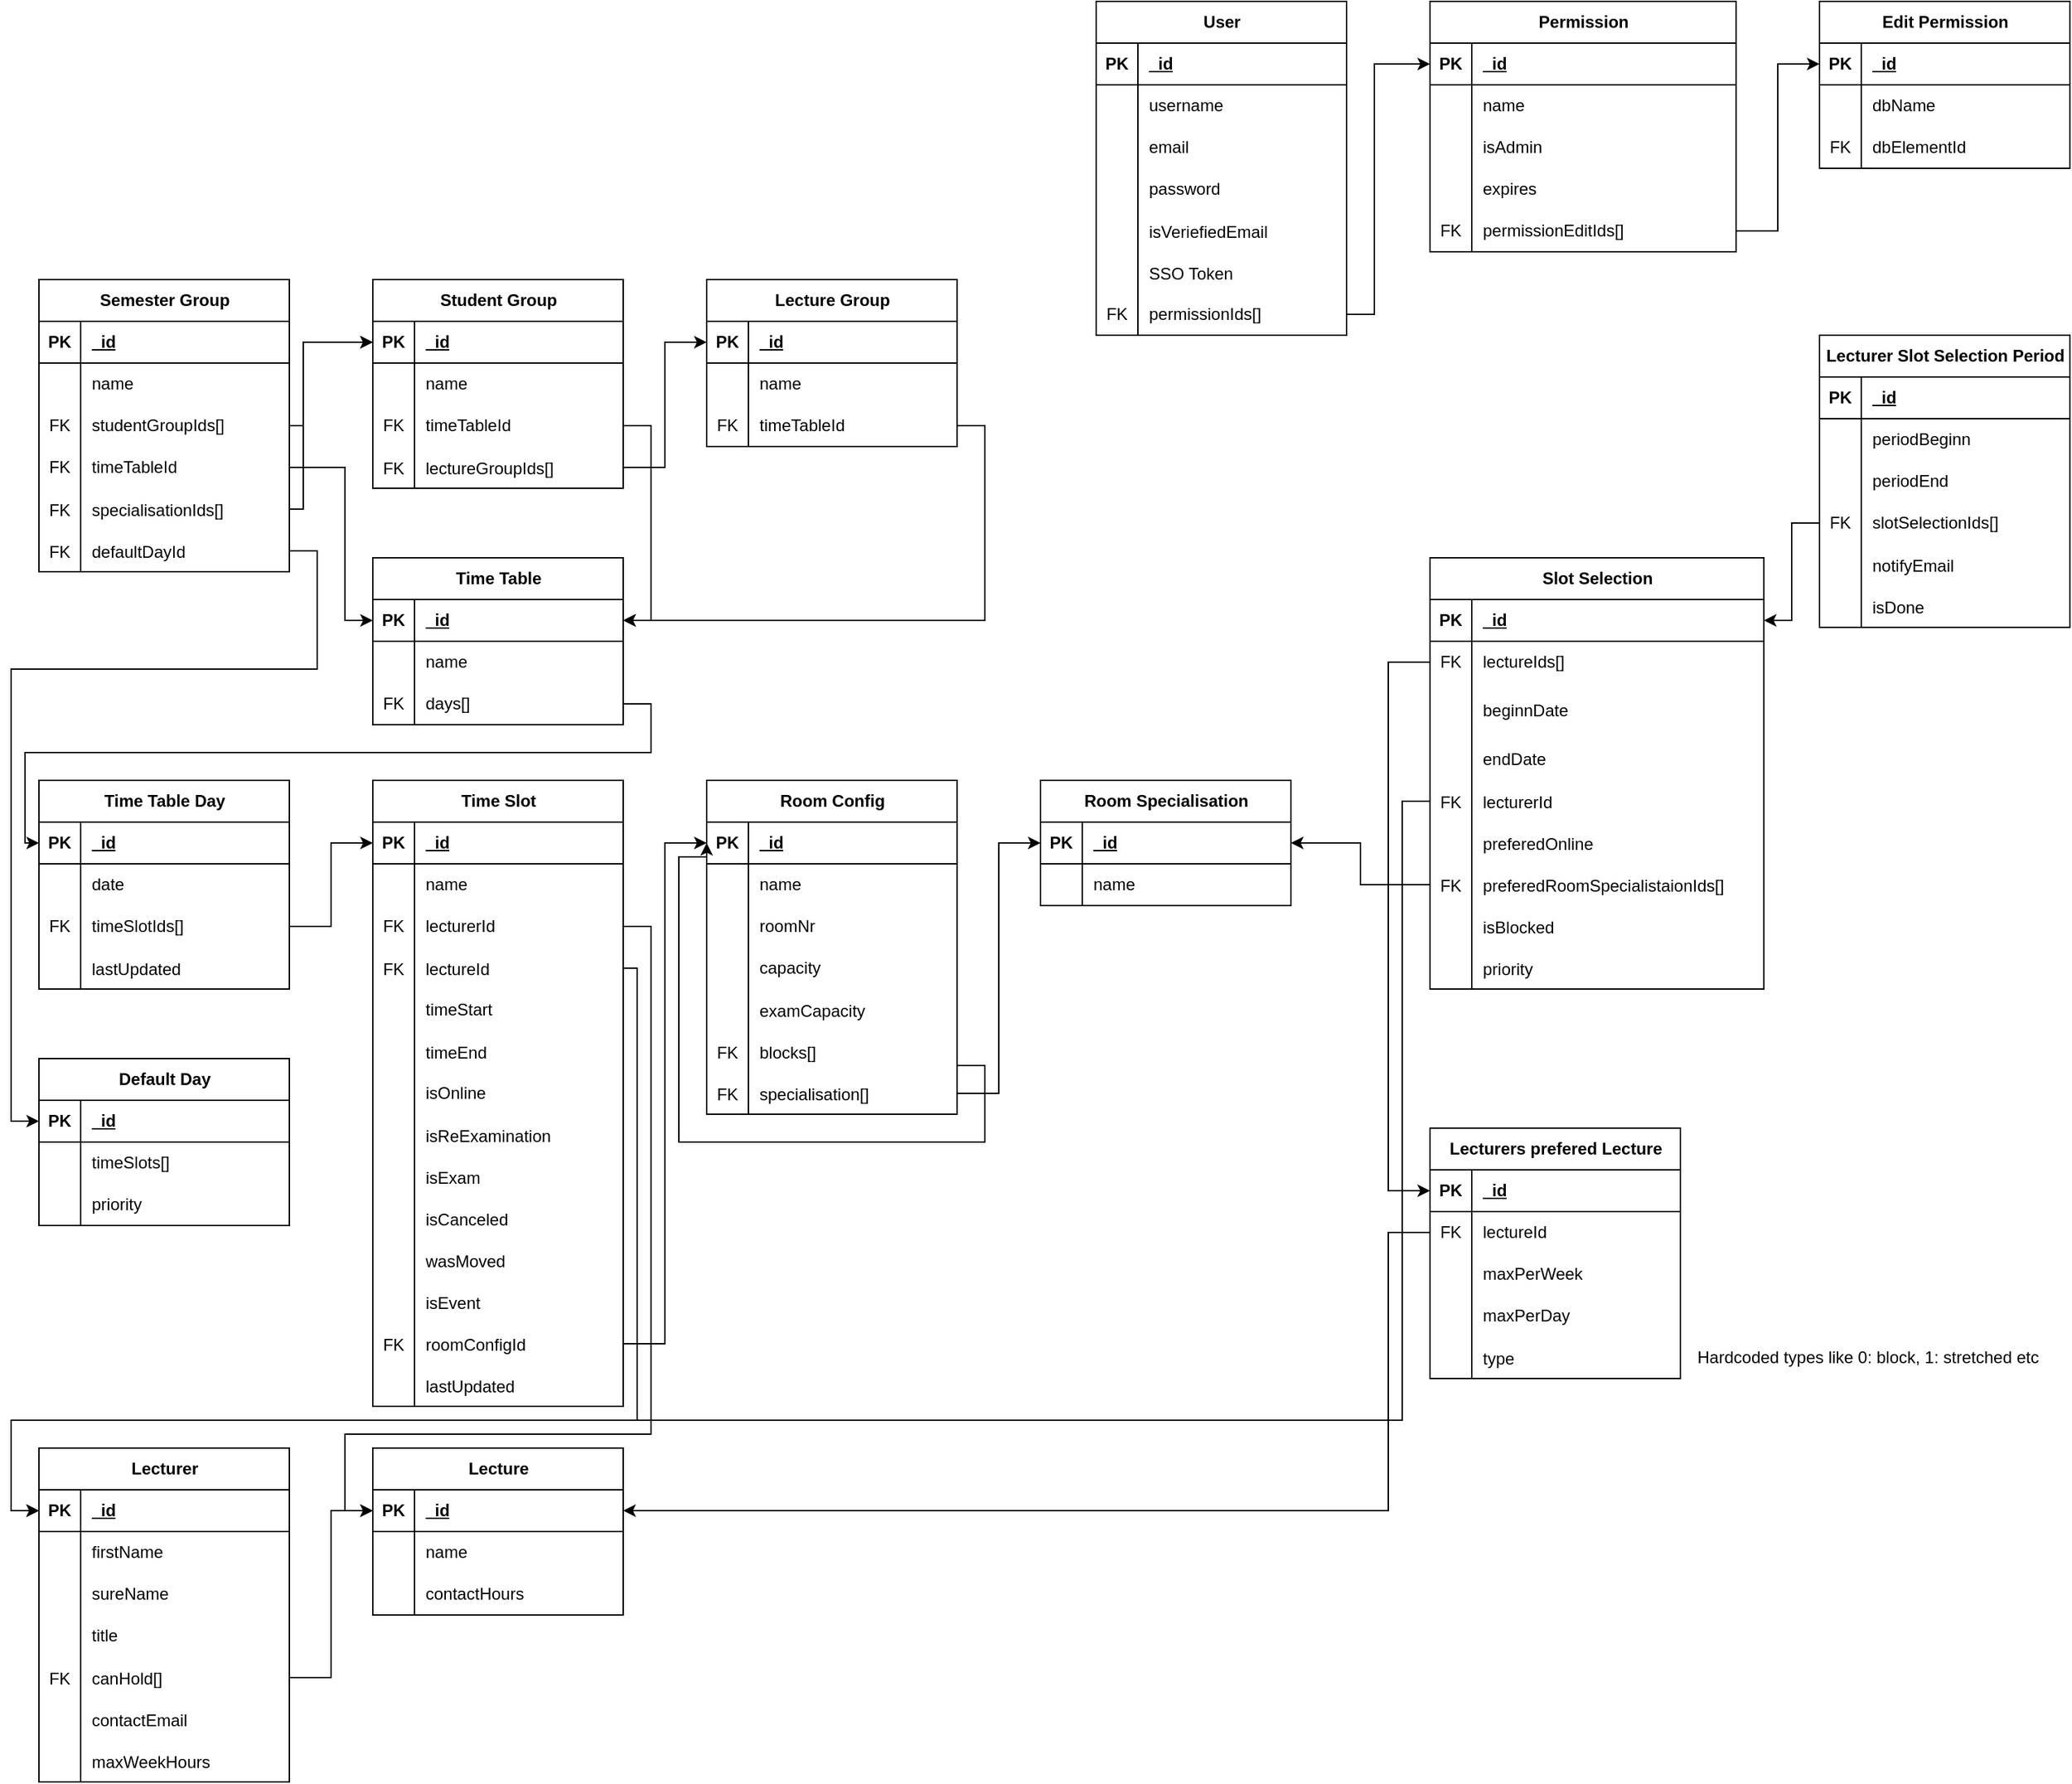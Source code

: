 <mxfile version="22.1.4" type="device">
  <diagram name="Page-1" id="e56a1550-8fbb-45ad-956c-1786394a9013">
    <mxGraphModel dx="1366" dy="714" grid="1" gridSize="10" guides="1" tooltips="1" connect="1" arrows="1" fold="1" page="1" pageScale="1" pageWidth="1100" pageHeight="850" background="none" math="0" shadow="0">
      <root>
        <mxCell id="0" />
        <mxCell id="1" parent="0" />
        <mxCell id="BG4p45r799uQF4g2CXlq-3" value="Semester Group" style="shape=table;startSize=30;container=1;collapsible=1;childLayout=tableLayout;fixedRows=1;rowLines=0;fontStyle=1;align=center;resizeLast=1;html=1;" parent="1" vertex="1">
          <mxGeometry x="40" y="240" width="180" height="210" as="geometry" />
        </mxCell>
        <mxCell id="BG4p45r799uQF4g2CXlq-4" value="" style="shape=tableRow;horizontal=0;startSize=0;swimlaneHead=0;swimlaneBody=0;fillColor=none;collapsible=0;dropTarget=0;points=[[0,0.5],[1,0.5]];portConstraint=eastwest;top=0;left=0;right=0;bottom=1;" parent="BG4p45r799uQF4g2CXlq-3" vertex="1">
          <mxGeometry y="30" width="180" height="30" as="geometry" />
        </mxCell>
        <mxCell id="BG4p45r799uQF4g2CXlq-5" value="PK" style="shape=partialRectangle;connectable=0;fillColor=none;top=0;left=0;bottom=0;right=0;fontStyle=1;overflow=hidden;whiteSpace=wrap;html=1;" parent="BG4p45r799uQF4g2CXlq-4" vertex="1">
          <mxGeometry width="30" height="30" as="geometry">
            <mxRectangle width="30" height="30" as="alternateBounds" />
          </mxGeometry>
        </mxCell>
        <mxCell id="BG4p45r799uQF4g2CXlq-6" value="_id" style="shape=partialRectangle;connectable=0;fillColor=none;top=0;left=0;bottom=0;right=0;align=left;spacingLeft=6;fontStyle=5;overflow=hidden;whiteSpace=wrap;html=1;" parent="BG4p45r799uQF4g2CXlq-4" vertex="1">
          <mxGeometry x="30" width="150" height="30" as="geometry">
            <mxRectangle width="150" height="30" as="alternateBounds" />
          </mxGeometry>
        </mxCell>
        <mxCell id="BG4p45r799uQF4g2CXlq-7" value="" style="shape=tableRow;horizontal=0;startSize=0;swimlaneHead=0;swimlaneBody=0;fillColor=none;collapsible=0;dropTarget=0;points=[[0,0.5],[1,0.5]];portConstraint=eastwest;top=0;left=0;right=0;bottom=0;" parent="BG4p45r799uQF4g2CXlq-3" vertex="1">
          <mxGeometry y="60" width="180" height="30" as="geometry" />
        </mxCell>
        <mxCell id="BG4p45r799uQF4g2CXlq-8" value="" style="shape=partialRectangle;connectable=0;fillColor=none;top=0;left=0;bottom=0;right=0;editable=1;overflow=hidden;whiteSpace=wrap;html=1;" parent="BG4p45r799uQF4g2CXlq-7" vertex="1">
          <mxGeometry width="30" height="30" as="geometry">
            <mxRectangle width="30" height="30" as="alternateBounds" />
          </mxGeometry>
        </mxCell>
        <mxCell id="BG4p45r799uQF4g2CXlq-9" value="name" style="shape=partialRectangle;connectable=0;fillColor=none;top=0;left=0;bottom=0;right=0;align=left;spacingLeft=6;overflow=hidden;whiteSpace=wrap;html=1;" parent="BG4p45r799uQF4g2CXlq-7" vertex="1">
          <mxGeometry x="30" width="150" height="30" as="geometry">
            <mxRectangle width="150" height="30" as="alternateBounds" />
          </mxGeometry>
        </mxCell>
        <mxCell id="BG4p45r799uQF4g2CXlq-10" value="" style="shape=tableRow;horizontal=0;startSize=0;swimlaneHead=0;swimlaneBody=0;fillColor=none;collapsible=0;dropTarget=0;points=[[0,0.5],[1,0.5]];portConstraint=eastwest;top=0;left=0;right=0;bottom=0;" parent="BG4p45r799uQF4g2CXlq-3" vertex="1">
          <mxGeometry y="90" width="180" height="30" as="geometry" />
        </mxCell>
        <mxCell id="BG4p45r799uQF4g2CXlq-11" value="FK" style="shape=partialRectangle;connectable=0;fillColor=none;top=0;left=0;bottom=0;right=0;editable=1;overflow=hidden;whiteSpace=wrap;html=1;" parent="BG4p45r799uQF4g2CXlq-10" vertex="1">
          <mxGeometry width="30" height="30" as="geometry">
            <mxRectangle width="30" height="30" as="alternateBounds" />
          </mxGeometry>
        </mxCell>
        <mxCell id="BG4p45r799uQF4g2CXlq-12" value="studentGroupIds[]" style="shape=partialRectangle;connectable=0;fillColor=none;top=0;left=0;bottom=0;right=0;align=left;spacingLeft=6;overflow=hidden;whiteSpace=wrap;html=1;" parent="BG4p45r799uQF4g2CXlq-10" vertex="1">
          <mxGeometry x="30" width="150" height="30" as="geometry">
            <mxRectangle width="150" height="30" as="alternateBounds" />
          </mxGeometry>
        </mxCell>
        <mxCell id="BG4p45r799uQF4g2CXlq-13" value="" style="shape=tableRow;horizontal=0;startSize=0;swimlaneHead=0;swimlaneBody=0;fillColor=none;collapsible=0;dropTarget=0;points=[[0,0.5],[1,0.5]];portConstraint=eastwest;top=0;left=0;right=0;bottom=0;" parent="BG4p45r799uQF4g2CXlq-3" vertex="1">
          <mxGeometry y="120" width="180" height="30" as="geometry" />
        </mxCell>
        <mxCell id="BG4p45r799uQF4g2CXlq-14" value="FK" style="shape=partialRectangle;connectable=0;fillColor=none;top=0;left=0;bottom=0;right=0;editable=1;overflow=hidden;whiteSpace=wrap;html=1;" parent="BG4p45r799uQF4g2CXlq-13" vertex="1">
          <mxGeometry width="30" height="30" as="geometry">
            <mxRectangle width="30" height="30" as="alternateBounds" />
          </mxGeometry>
        </mxCell>
        <mxCell id="BG4p45r799uQF4g2CXlq-15" value="timeTableId" style="shape=partialRectangle;connectable=0;fillColor=none;top=0;left=0;bottom=0;right=0;align=left;spacingLeft=6;overflow=hidden;whiteSpace=wrap;html=1;" parent="BG4p45r799uQF4g2CXlq-13" vertex="1">
          <mxGeometry x="30" width="150" height="30" as="geometry">
            <mxRectangle width="150" height="30" as="alternateBounds" />
          </mxGeometry>
        </mxCell>
        <mxCell id="BG4p45r799uQF4g2CXlq-33" value="" style="shape=tableRow;horizontal=0;startSize=0;swimlaneHead=0;swimlaneBody=0;fillColor=none;collapsible=0;dropTarget=0;points=[[0,0.5],[1,0.5]];portConstraint=eastwest;top=0;left=0;right=0;bottom=0;" parent="BG4p45r799uQF4g2CXlq-3" vertex="1">
          <mxGeometry y="150" width="180" height="30" as="geometry" />
        </mxCell>
        <mxCell id="BG4p45r799uQF4g2CXlq-34" value="FK" style="shape=partialRectangle;connectable=0;fillColor=none;top=0;left=0;bottom=0;right=0;editable=1;overflow=hidden;" parent="BG4p45r799uQF4g2CXlq-33" vertex="1">
          <mxGeometry width="30" height="30" as="geometry">
            <mxRectangle width="30" height="30" as="alternateBounds" />
          </mxGeometry>
        </mxCell>
        <mxCell id="BG4p45r799uQF4g2CXlq-35" value="specialisationIds[]" style="shape=partialRectangle;connectable=0;fillColor=none;top=0;left=0;bottom=0;right=0;align=left;spacingLeft=6;overflow=hidden;" parent="BG4p45r799uQF4g2CXlq-33" vertex="1">
          <mxGeometry x="30" width="150" height="30" as="geometry">
            <mxRectangle width="150" height="30" as="alternateBounds" />
          </mxGeometry>
        </mxCell>
        <mxCell id="sNh4kQ6IJF7AH91-3iH6-73" value="" style="shape=tableRow;horizontal=0;startSize=0;swimlaneHead=0;swimlaneBody=0;fillColor=none;collapsible=0;dropTarget=0;points=[[0,0.5],[1,0.5]];portConstraint=eastwest;top=0;left=0;right=0;bottom=0;" vertex="1" parent="BG4p45r799uQF4g2CXlq-3">
          <mxGeometry y="180" width="180" height="30" as="geometry" />
        </mxCell>
        <mxCell id="sNh4kQ6IJF7AH91-3iH6-74" value="FK" style="shape=partialRectangle;connectable=0;fillColor=none;top=0;left=0;bottom=0;right=0;editable=1;overflow=hidden;" vertex="1" parent="sNh4kQ6IJF7AH91-3iH6-73">
          <mxGeometry width="30" height="30" as="geometry">
            <mxRectangle width="30" height="30" as="alternateBounds" />
          </mxGeometry>
        </mxCell>
        <mxCell id="sNh4kQ6IJF7AH91-3iH6-75" value="defaultDayId" style="shape=partialRectangle;connectable=0;fillColor=none;top=0;left=0;bottom=0;right=0;align=left;spacingLeft=6;overflow=hidden;" vertex="1" parent="sNh4kQ6IJF7AH91-3iH6-73">
          <mxGeometry x="30" width="150" height="30" as="geometry">
            <mxRectangle width="150" height="30" as="alternateBounds" />
          </mxGeometry>
        </mxCell>
        <mxCell id="BG4p45r799uQF4g2CXlq-16" value="Student Group" style="shape=table;startSize=30;container=1;collapsible=1;childLayout=tableLayout;fixedRows=1;rowLines=0;fontStyle=1;align=center;resizeLast=1;html=1;" parent="1" vertex="1">
          <mxGeometry x="280" y="240" width="180" height="150" as="geometry" />
        </mxCell>
        <mxCell id="BG4p45r799uQF4g2CXlq-17" value="" style="shape=tableRow;horizontal=0;startSize=0;swimlaneHead=0;swimlaneBody=0;fillColor=none;collapsible=0;dropTarget=0;points=[[0,0.5],[1,0.5]];portConstraint=eastwest;top=0;left=0;right=0;bottom=1;" parent="BG4p45r799uQF4g2CXlq-16" vertex="1">
          <mxGeometry y="30" width="180" height="30" as="geometry" />
        </mxCell>
        <mxCell id="BG4p45r799uQF4g2CXlq-18" value="PK" style="shape=partialRectangle;connectable=0;fillColor=none;top=0;left=0;bottom=0;right=0;fontStyle=1;overflow=hidden;whiteSpace=wrap;html=1;" parent="BG4p45r799uQF4g2CXlq-17" vertex="1">
          <mxGeometry width="30" height="30" as="geometry">
            <mxRectangle width="30" height="30" as="alternateBounds" />
          </mxGeometry>
        </mxCell>
        <mxCell id="BG4p45r799uQF4g2CXlq-19" value="_id" style="shape=partialRectangle;connectable=0;fillColor=none;top=0;left=0;bottom=0;right=0;align=left;spacingLeft=6;fontStyle=5;overflow=hidden;whiteSpace=wrap;html=1;" parent="BG4p45r799uQF4g2CXlq-17" vertex="1">
          <mxGeometry x="30" width="150" height="30" as="geometry">
            <mxRectangle width="150" height="30" as="alternateBounds" />
          </mxGeometry>
        </mxCell>
        <mxCell id="BG4p45r799uQF4g2CXlq-20" value="" style="shape=tableRow;horizontal=0;startSize=0;swimlaneHead=0;swimlaneBody=0;fillColor=none;collapsible=0;dropTarget=0;points=[[0,0.5],[1,0.5]];portConstraint=eastwest;top=0;left=0;right=0;bottom=0;" parent="BG4p45r799uQF4g2CXlq-16" vertex="1">
          <mxGeometry y="60" width="180" height="30" as="geometry" />
        </mxCell>
        <mxCell id="BG4p45r799uQF4g2CXlq-21" value="" style="shape=partialRectangle;connectable=0;fillColor=none;top=0;left=0;bottom=0;right=0;editable=1;overflow=hidden;whiteSpace=wrap;html=1;" parent="BG4p45r799uQF4g2CXlq-20" vertex="1">
          <mxGeometry width="30" height="30" as="geometry">
            <mxRectangle width="30" height="30" as="alternateBounds" />
          </mxGeometry>
        </mxCell>
        <mxCell id="BG4p45r799uQF4g2CXlq-22" value="name" style="shape=partialRectangle;connectable=0;fillColor=none;top=0;left=0;bottom=0;right=0;align=left;spacingLeft=6;overflow=hidden;whiteSpace=wrap;html=1;" parent="BG4p45r799uQF4g2CXlq-20" vertex="1">
          <mxGeometry x="30" width="150" height="30" as="geometry">
            <mxRectangle width="150" height="30" as="alternateBounds" />
          </mxGeometry>
        </mxCell>
        <mxCell id="BG4p45r799uQF4g2CXlq-23" value="" style="shape=tableRow;horizontal=0;startSize=0;swimlaneHead=0;swimlaneBody=0;fillColor=none;collapsible=0;dropTarget=0;points=[[0,0.5],[1,0.5]];portConstraint=eastwest;top=0;left=0;right=0;bottom=0;" parent="BG4p45r799uQF4g2CXlq-16" vertex="1">
          <mxGeometry y="90" width="180" height="30" as="geometry" />
        </mxCell>
        <mxCell id="BG4p45r799uQF4g2CXlq-24" value="FK" style="shape=partialRectangle;connectable=0;fillColor=none;top=0;left=0;bottom=0;right=0;editable=1;overflow=hidden;whiteSpace=wrap;html=1;" parent="BG4p45r799uQF4g2CXlq-23" vertex="1">
          <mxGeometry width="30" height="30" as="geometry">
            <mxRectangle width="30" height="30" as="alternateBounds" />
          </mxGeometry>
        </mxCell>
        <mxCell id="BG4p45r799uQF4g2CXlq-25" value="timeTableId" style="shape=partialRectangle;connectable=0;fillColor=none;top=0;left=0;bottom=0;right=0;align=left;spacingLeft=6;overflow=hidden;whiteSpace=wrap;html=1;" parent="BG4p45r799uQF4g2CXlq-23" vertex="1">
          <mxGeometry x="30" width="150" height="30" as="geometry">
            <mxRectangle width="150" height="30" as="alternateBounds" />
          </mxGeometry>
        </mxCell>
        <mxCell id="BG4p45r799uQF4g2CXlq-36" value="" style="shape=tableRow;horizontal=0;startSize=0;swimlaneHead=0;swimlaneBody=0;fillColor=none;collapsible=0;dropTarget=0;points=[[0,0.5],[1,0.5]];portConstraint=eastwest;top=0;left=0;right=0;bottom=0;" parent="BG4p45r799uQF4g2CXlq-16" vertex="1">
          <mxGeometry y="120" width="180" height="30" as="geometry" />
        </mxCell>
        <mxCell id="BG4p45r799uQF4g2CXlq-37" value="FK" style="shape=partialRectangle;connectable=0;fillColor=none;top=0;left=0;bottom=0;right=0;editable=1;overflow=hidden;" parent="BG4p45r799uQF4g2CXlq-36" vertex="1">
          <mxGeometry width="30" height="30" as="geometry">
            <mxRectangle width="30" height="30" as="alternateBounds" />
          </mxGeometry>
        </mxCell>
        <mxCell id="BG4p45r799uQF4g2CXlq-38" value="lectureGroupIds[]" style="shape=partialRectangle;connectable=0;fillColor=none;top=0;left=0;bottom=0;right=0;align=left;spacingLeft=6;overflow=hidden;" parent="BG4p45r799uQF4g2CXlq-36" vertex="1">
          <mxGeometry x="30" width="150" height="30" as="geometry">
            <mxRectangle width="150" height="30" as="alternateBounds" />
          </mxGeometry>
        </mxCell>
        <mxCell id="BG4p45r799uQF4g2CXlq-39" value="Lecture Group" style="shape=table;startSize=30;container=1;collapsible=1;childLayout=tableLayout;fixedRows=1;rowLines=0;fontStyle=1;align=center;resizeLast=1;html=1;" parent="1" vertex="1">
          <mxGeometry x="520" y="240" width="180" height="120" as="geometry" />
        </mxCell>
        <mxCell id="BG4p45r799uQF4g2CXlq-40" value="" style="shape=tableRow;horizontal=0;startSize=0;swimlaneHead=0;swimlaneBody=0;fillColor=none;collapsible=0;dropTarget=0;points=[[0,0.5],[1,0.5]];portConstraint=eastwest;top=0;left=0;right=0;bottom=1;" parent="BG4p45r799uQF4g2CXlq-39" vertex="1">
          <mxGeometry y="30" width="180" height="30" as="geometry" />
        </mxCell>
        <mxCell id="BG4p45r799uQF4g2CXlq-41" value="PK" style="shape=partialRectangle;connectable=0;fillColor=none;top=0;left=0;bottom=0;right=0;fontStyle=1;overflow=hidden;whiteSpace=wrap;html=1;" parent="BG4p45r799uQF4g2CXlq-40" vertex="1">
          <mxGeometry width="30" height="30" as="geometry">
            <mxRectangle width="30" height="30" as="alternateBounds" />
          </mxGeometry>
        </mxCell>
        <mxCell id="BG4p45r799uQF4g2CXlq-42" value="_id" style="shape=partialRectangle;connectable=0;fillColor=none;top=0;left=0;bottom=0;right=0;align=left;spacingLeft=6;fontStyle=5;overflow=hidden;whiteSpace=wrap;html=1;" parent="BG4p45r799uQF4g2CXlq-40" vertex="1">
          <mxGeometry x="30" width="150" height="30" as="geometry">
            <mxRectangle width="150" height="30" as="alternateBounds" />
          </mxGeometry>
        </mxCell>
        <mxCell id="BG4p45r799uQF4g2CXlq-43" value="" style="shape=tableRow;horizontal=0;startSize=0;swimlaneHead=0;swimlaneBody=0;fillColor=none;collapsible=0;dropTarget=0;points=[[0,0.5],[1,0.5]];portConstraint=eastwest;top=0;left=0;right=0;bottom=0;" parent="BG4p45r799uQF4g2CXlq-39" vertex="1">
          <mxGeometry y="60" width="180" height="30" as="geometry" />
        </mxCell>
        <mxCell id="BG4p45r799uQF4g2CXlq-44" value="" style="shape=partialRectangle;connectable=0;fillColor=none;top=0;left=0;bottom=0;right=0;editable=1;overflow=hidden;whiteSpace=wrap;html=1;" parent="BG4p45r799uQF4g2CXlq-43" vertex="1">
          <mxGeometry width="30" height="30" as="geometry">
            <mxRectangle width="30" height="30" as="alternateBounds" />
          </mxGeometry>
        </mxCell>
        <mxCell id="BG4p45r799uQF4g2CXlq-45" value="name" style="shape=partialRectangle;connectable=0;fillColor=none;top=0;left=0;bottom=0;right=0;align=left;spacingLeft=6;overflow=hidden;whiteSpace=wrap;html=1;" parent="BG4p45r799uQF4g2CXlq-43" vertex="1">
          <mxGeometry x="30" width="150" height="30" as="geometry">
            <mxRectangle width="150" height="30" as="alternateBounds" />
          </mxGeometry>
        </mxCell>
        <mxCell id="BG4p45r799uQF4g2CXlq-46" value="" style="shape=tableRow;horizontal=0;startSize=0;swimlaneHead=0;swimlaneBody=0;fillColor=none;collapsible=0;dropTarget=0;points=[[0,0.5],[1,0.5]];portConstraint=eastwest;top=0;left=0;right=0;bottom=0;" parent="BG4p45r799uQF4g2CXlq-39" vertex="1">
          <mxGeometry y="90" width="180" height="30" as="geometry" />
        </mxCell>
        <mxCell id="BG4p45r799uQF4g2CXlq-47" value="FK" style="shape=partialRectangle;connectable=0;fillColor=none;top=0;left=0;bottom=0;right=0;editable=1;overflow=hidden;whiteSpace=wrap;html=1;" parent="BG4p45r799uQF4g2CXlq-46" vertex="1">
          <mxGeometry width="30" height="30" as="geometry">
            <mxRectangle width="30" height="30" as="alternateBounds" />
          </mxGeometry>
        </mxCell>
        <mxCell id="BG4p45r799uQF4g2CXlq-48" value="timeTableId" style="shape=partialRectangle;connectable=0;fillColor=none;top=0;left=0;bottom=0;right=0;align=left;spacingLeft=6;overflow=hidden;whiteSpace=wrap;html=1;" parent="BG4p45r799uQF4g2CXlq-46" vertex="1">
          <mxGeometry x="30" width="150" height="30" as="geometry">
            <mxRectangle width="150" height="30" as="alternateBounds" />
          </mxGeometry>
        </mxCell>
        <mxCell id="BG4p45r799uQF4g2CXlq-52" style="edgeStyle=orthogonalEdgeStyle;rounded=0;orthogonalLoop=1;jettySize=auto;html=1;exitX=1;exitY=0.5;exitDx=0;exitDy=0;entryX=0;entryY=0.5;entryDx=0;entryDy=0;" parent="1" source="BG4p45r799uQF4g2CXlq-36" target="BG4p45r799uQF4g2CXlq-40" edge="1">
          <mxGeometry relative="1" as="geometry" />
        </mxCell>
        <mxCell id="BG4p45r799uQF4g2CXlq-53" style="edgeStyle=orthogonalEdgeStyle;rounded=0;orthogonalLoop=1;jettySize=auto;html=1;exitX=1;exitY=0.5;exitDx=0;exitDy=0;entryX=0;entryY=0.5;entryDx=0;entryDy=0;" parent="1" source="BG4p45r799uQF4g2CXlq-10" target="BG4p45r799uQF4g2CXlq-17" edge="1">
          <mxGeometry relative="1" as="geometry">
            <Array as="points">
              <mxPoint x="230" y="345" />
              <mxPoint x="230" y="285" />
            </Array>
          </mxGeometry>
        </mxCell>
        <mxCell id="BG4p45r799uQF4g2CXlq-148" style="edgeStyle=orthogonalEdgeStyle;rounded=0;orthogonalLoop=1;jettySize=auto;html=1;exitX=1;exitY=0.5;exitDx=0;exitDy=0;entryX=0;entryY=0.5;entryDx=0;entryDy=0;" parent="1" source="BG4p45r799uQF4g2CXlq-142" target="BG4p45r799uQF4g2CXlq-100" edge="1">
          <mxGeometry relative="1" as="geometry">
            <Array as="points">
              <mxPoint x="720" y="805" />
              <mxPoint x="720" y="860" />
              <mxPoint x="500" y="860" />
              <mxPoint x="500" y="655" />
            </Array>
          </mxGeometry>
        </mxCell>
        <mxCell id="BG4p45r799uQF4g2CXlq-55" value="Time Table" style="shape=table;startSize=30;container=1;collapsible=1;childLayout=tableLayout;fixedRows=1;rowLines=0;fontStyle=1;align=center;resizeLast=1;html=1;" parent="1" vertex="1">
          <mxGeometry x="280" y="440" width="180" height="120" as="geometry" />
        </mxCell>
        <mxCell id="BG4p45r799uQF4g2CXlq-56" value="" style="shape=tableRow;horizontal=0;startSize=0;swimlaneHead=0;swimlaneBody=0;fillColor=none;collapsible=0;dropTarget=0;points=[[0,0.5],[1,0.5]];portConstraint=eastwest;top=0;left=0;right=0;bottom=1;" parent="BG4p45r799uQF4g2CXlq-55" vertex="1">
          <mxGeometry y="30" width="180" height="30" as="geometry" />
        </mxCell>
        <mxCell id="BG4p45r799uQF4g2CXlq-57" value="PK" style="shape=partialRectangle;connectable=0;fillColor=none;top=0;left=0;bottom=0;right=0;fontStyle=1;overflow=hidden;whiteSpace=wrap;html=1;" parent="BG4p45r799uQF4g2CXlq-56" vertex="1">
          <mxGeometry width="30" height="30" as="geometry">
            <mxRectangle width="30" height="30" as="alternateBounds" />
          </mxGeometry>
        </mxCell>
        <mxCell id="BG4p45r799uQF4g2CXlq-58" value="_id" style="shape=partialRectangle;connectable=0;fillColor=none;top=0;left=0;bottom=0;right=0;align=left;spacingLeft=6;fontStyle=5;overflow=hidden;whiteSpace=wrap;html=1;" parent="BG4p45r799uQF4g2CXlq-56" vertex="1">
          <mxGeometry x="30" width="150" height="30" as="geometry">
            <mxRectangle width="150" height="30" as="alternateBounds" />
          </mxGeometry>
        </mxCell>
        <mxCell id="BG4p45r799uQF4g2CXlq-59" value="" style="shape=tableRow;horizontal=0;startSize=0;swimlaneHead=0;swimlaneBody=0;fillColor=none;collapsible=0;dropTarget=0;points=[[0,0.5],[1,0.5]];portConstraint=eastwest;top=0;left=0;right=0;bottom=0;" parent="BG4p45r799uQF4g2CXlq-55" vertex="1">
          <mxGeometry y="60" width="180" height="30" as="geometry" />
        </mxCell>
        <mxCell id="BG4p45r799uQF4g2CXlq-60" value="" style="shape=partialRectangle;connectable=0;fillColor=none;top=0;left=0;bottom=0;right=0;editable=1;overflow=hidden;whiteSpace=wrap;html=1;" parent="BG4p45r799uQF4g2CXlq-59" vertex="1">
          <mxGeometry width="30" height="30" as="geometry">
            <mxRectangle width="30" height="30" as="alternateBounds" />
          </mxGeometry>
        </mxCell>
        <mxCell id="BG4p45r799uQF4g2CXlq-61" value="name" style="shape=partialRectangle;connectable=0;fillColor=none;top=0;left=0;bottom=0;right=0;align=left;spacingLeft=6;overflow=hidden;whiteSpace=wrap;html=1;" parent="BG4p45r799uQF4g2CXlq-59" vertex="1">
          <mxGeometry x="30" width="150" height="30" as="geometry">
            <mxRectangle width="150" height="30" as="alternateBounds" />
          </mxGeometry>
        </mxCell>
        <mxCell id="BG4p45r799uQF4g2CXlq-62" value="" style="shape=tableRow;horizontal=0;startSize=0;swimlaneHead=0;swimlaneBody=0;fillColor=none;collapsible=0;dropTarget=0;points=[[0,0.5],[1,0.5]];portConstraint=eastwest;top=0;left=0;right=0;bottom=0;" parent="BG4p45r799uQF4g2CXlq-55" vertex="1">
          <mxGeometry y="90" width="180" height="30" as="geometry" />
        </mxCell>
        <mxCell id="BG4p45r799uQF4g2CXlq-63" value="FK" style="shape=partialRectangle;connectable=0;fillColor=none;top=0;left=0;bottom=0;right=0;editable=1;overflow=hidden;whiteSpace=wrap;html=1;" parent="BG4p45r799uQF4g2CXlq-62" vertex="1">
          <mxGeometry width="30" height="30" as="geometry">
            <mxRectangle width="30" height="30" as="alternateBounds" />
          </mxGeometry>
        </mxCell>
        <mxCell id="BG4p45r799uQF4g2CXlq-64" value="days[]" style="shape=partialRectangle;connectable=0;fillColor=none;top=0;left=0;bottom=0;right=0;align=left;spacingLeft=6;overflow=hidden;whiteSpace=wrap;html=1;" parent="BG4p45r799uQF4g2CXlq-62" vertex="1">
          <mxGeometry x="30" width="150" height="30" as="geometry">
            <mxRectangle width="150" height="30" as="alternateBounds" />
          </mxGeometry>
        </mxCell>
        <mxCell id="BG4p45r799uQF4g2CXlq-68" style="edgeStyle=orthogonalEdgeStyle;rounded=0;orthogonalLoop=1;jettySize=auto;html=1;exitX=1;exitY=0.5;exitDx=0;exitDy=0;entryX=0;entryY=0.5;entryDx=0;entryDy=0;" parent="1" source="BG4p45r799uQF4g2CXlq-13" target="BG4p45r799uQF4g2CXlq-56" edge="1">
          <mxGeometry relative="1" as="geometry">
            <Array as="points">
              <mxPoint x="260" y="375" />
              <mxPoint x="260" y="485" />
            </Array>
          </mxGeometry>
        </mxCell>
        <mxCell id="BG4p45r799uQF4g2CXlq-69" style="edgeStyle=orthogonalEdgeStyle;rounded=0;orthogonalLoop=1;jettySize=auto;html=1;exitX=1;exitY=0.5;exitDx=0;exitDy=0;entryX=1;entryY=0.5;entryDx=0;entryDy=0;" parent="1" source="BG4p45r799uQF4g2CXlq-23" target="BG4p45r799uQF4g2CXlq-56" edge="1">
          <mxGeometry relative="1" as="geometry" />
        </mxCell>
        <mxCell id="BG4p45r799uQF4g2CXlq-71" style="edgeStyle=orthogonalEdgeStyle;rounded=0;orthogonalLoop=1;jettySize=auto;html=1;exitX=1;exitY=0.5;exitDx=0;exitDy=0;entryX=1;entryY=0.5;entryDx=0;entryDy=0;" parent="1" source="BG4p45r799uQF4g2CXlq-46" target="BG4p45r799uQF4g2CXlq-56" edge="1">
          <mxGeometry relative="1" as="geometry" />
        </mxCell>
        <mxCell id="BG4p45r799uQF4g2CXlq-72" value="Time Table Day" style="shape=table;startSize=30;container=1;collapsible=1;childLayout=tableLayout;fixedRows=1;rowLines=0;fontStyle=1;align=center;resizeLast=1;html=1;" parent="1" vertex="1">
          <mxGeometry x="40" y="600" width="180" height="150" as="geometry" />
        </mxCell>
        <mxCell id="BG4p45r799uQF4g2CXlq-73" value="" style="shape=tableRow;horizontal=0;startSize=0;swimlaneHead=0;swimlaneBody=0;fillColor=none;collapsible=0;dropTarget=0;points=[[0,0.5],[1,0.5]];portConstraint=eastwest;top=0;left=0;right=0;bottom=1;" parent="BG4p45r799uQF4g2CXlq-72" vertex="1">
          <mxGeometry y="30" width="180" height="30" as="geometry" />
        </mxCell>
        <mxCell id="BG4p45r799uQF4g2CXlq-74" value="PK" style="shape=partialRectangle;connectable=0;fillColor=none;top=0;left=0;bottom=0;right=0;fontStyle=1;overflow=hidden;whiteSpace=wrap;html=1;" parent="BG4p45r799uQF4g2CXlq-73" vertex="1">
          <mxGeometry width="30" height="30" as="geometry">
            <mxRectangle width="30" height="30" as="alternateBounds" />
          </mxGeometry>
        </mxCell>
        <mxCell id="BG4p45r799uQF4g2CXlq-75" value="_id" style="shape=partialRectangle;connectable=0;fillColor=none;top=0;left=0;bottom=0;right=0;align=left;spacingLeft=6;fontStyle=5;overflow=hidden;whiteSpace=wrap;html=1;" parent="BG4p45r799uQF4g2CXlq-73" vertex="1">
          <mxGeometry x="30" width="150" height="30" as="geometry">
            <mxRectangle width="150" height="30" as="alternateBounds" />
          </mxGeometry>
        </mxCell>
        <mxCell id="BG4p45r799uQF4g2CXlq-76" value="" style="shape=tableRow;horizontal=0;startSize=0;swimlaneHead=0;swimlaneBody=0;fillColor=none;collapsible=0;dropTarget=0;points=[[0,0.5],[1,0.5]];portConstraint=eastwest;top=0;left=0;right=0;bottom=0;" parent="BG4p45r799uQF4g2CXlq-72" vertex="1">
          <mxGeometry y="60" width="180" height="30" as="geometry" />
        </mxCell>
        <mxCell id="BG4p45r799uQF4g2CXlq-77" value="" style="shape=partialRectangle;connectable=0;fillColor=none;top=0;left=0;bottom=0;right=0;editable=1;overflow=hidden;whiteSpace=wrap;html=1;" parent="BG4p45r799uQF4g2CXlq-76" vertex="1">
          <mxGeometry width="30" height="30" as="geometry">
            <mxRectangle width="30" height="30" as="alternateBounds" />
          </mxGeometry>
        </mxCell>
        <mxCell id="BG4p45r799uQF4g2CXlq-78" value="date" style="shape=partialRectangle;connectable=0;fillColor=none;top=0;left=0;bottom=0;right=0;align=left;spacingLeft=6;overflow=hidden;whiteSpace=wrap;html=1;" parent="BG4p45r799uQF4g2CXlq-76" vertex="1">
          <mxGeometry x="30" width="150" height="30" as="geometry">
            <mxRectangle width="150" height="30" as="alternateBounds" />
          </mxGeometry>
        </mxCell>
        <mxCell id="BG4p45r799uQF4g2CXlq-79" value="" style="shape=tableRow;horizontal=0;startSize=0;swimlaneHead=0;swimlaneBody=0;fillColor=none;collapsible=0;dropTarget=0;points=[[0,0.5],[1,0.5]];portConstraint=eastwest;top=0;left=0;right=0;bottom=0;" parent="BG4p45r799uQF4g2CXlq-72" vertex="1">
          <mxGeometry y="90" width="180" height="30" as="geometry" />
        </mxCell>
        <mxCell id="BG4p45r799uQF4g2CXlq-80" value="FK" style="shape=partialRectangle;connectable=0;fillColor=none;top=0;left=0;bottom=0;right=0;editable=1;overflow=hidden;whiteSpace=wrap;html=1;" parent="BG4p45r799uQF4g2CXlq-79" vertex="1">
          <mxGeometry width="30" height="30" as="geometry">
            <mxRectangle width="30" height="30" as="alternateBounds" />
          </mxGeometry>
        </mxCell>
        <mxCell id="BG4p45r799uQF4g2CXlq-81" value="timeSlotIds[]" style="shape=partialRectangle;connectable=0;fillColor=none;top=0;left=0;bottom=0;right=0;align=left;spacingLeft=6;overflow=hidden;whiteSpace=wrap;html=1;" parent="BG4p45r799uQF4g2CXlq-79" vertex="1">
          <mxGeometry x="30" width="150" height="30" as="geometry">
            <mxRectangle width="150" height="30" as="alternateBounds" />
          </mxGeometry>
        </mxCell>
        <mxCell id="sNh4kQ6IJF7AH91-3iH6-4" value="" style="shape=tableRow;horizontal=0;startSize=0;swimlaneHead=0;swimlaneBody=0;fillColor=none;collapsible=0;dropTarget=0;points=[[0,0.5],[1,0.5]];portConstraint=eastwest;top=0;left=0;right=0;bottom=0;" vertex="1" parent="BG4p45r799uQF4g2CXlq-72">
          <mxGeometry y="120" width="180" height="30" as="geometry" />
        </mxCell>
        <mxCell id="sNh4kQ6IJF7AH91-3iH6-5" value="" style="shape=partialRectangle;connectable=0;fillColor=none;top=0;left=0;bottom=0;right=0;editable=1;overflow=hidden;" vertex="1" parent="sNh4kQ6IJF7AH91-3iH6-4">
          <mxGeometry width="30" height="30" as="geometry">
            <mxRectangle width="30" height="30" as="alternateBounds" />
          </mxGeometry>
        </mxCell>
        <mxCell id="sNh4kQ6IJF7AH91-3iH6-6" value="lastUpdated" style="shape=partialRectangle;connectable=0;fillColor=none;top=0;left=0;bottom=0;right=0;align=left;spacingLeft=6;overflow=hidden;" vertex="1" parent="sNh4kQ6IJF7AH91-3iH6-4">
          <mxGeometry x="30" width="150" height="30" as="geometry">
            <mxRectangle width="150" height="30" as="alternateBounds" />
          </mxGeometry>
        </mxCell>
        <mxCell id="BG4p45r799uQF4g2CXlq-85" value="Time Slot" style="shape=table;startSize=30;container=1;collapsible=1;childLayout=tableLayout;fixedRows=1;rowLines=0;fontStyle=1;align=center;resizeLast=1;html=1;" parent="1" vertex="1">
          <mxGeometry x="280" y="600" width="180" height="450" as="geometry" />
        </mxCell>
        <mxCell id="BG4p45r799uQF4g2CXlq-86" value="" style="shape=tableRow;horizontal=0;startSize=0;swimlaneHead=0;swimlaneBody=0;fillColor=none;collapsible=0;dropTarget=0;points=[[0,0.5],[1,0.5]];portConstraint=eastwest;top=0;left=0;right=0;bottom=1;" parent="BG4p45r799uQF4g2CXlq-85" vertex="1">
          <mxGeometry y="30" width="180" height="30" as="geometry" />
        </mxCell>
        <mxCell id="BG4p45r799uQF4g2CXlq-87" value="PK" style="shape=partialRectangle;connectable=0;fillColor=none;top=0;left=0;bottom=0;right=0;fontStyle=1;overflow=hidden;whiteSpace=wrap;html=1;" parent="BG4p45r799uQF4g2CXlq-86" vertex="1">
          <mxGeometry width="30" height="30" as="geometry">
            <mxRectangle width="30" height="30" as="alternateBounds" />
          </mxGeometry>
        </mxCell>
        <mxCell id="BG4p45r799uQF4g2CXlq-88" value="_id" style="shape=partialRectangle;connectable=0;fillColor=none;top=0;left=0;bottom=0;right=0;align=left;spacingLeft=6;fontStyle=5;overflow=hidden;whiteSpace=wrap;html=1;" parent="BG4p45r799uQF4g2CXlq-86" vertex="1">
          <mxGeometry x="30" width="150" height="30" as="geometry">
            <mxRectangle width="150" height="30" as="alternateBounds" />
          </mxGeometry>
        </mxCell>
        <mxCell id="BG4p45r799uQF4g2CXlq-89" value="" style="shape=tableRow;horizontal=0;startSize=0;swimlaneHead=0;swimlaneBody=0;fillColor=none;collapsible=0;dropTarget=0;points=[[0,0.5],[1,0.5]];portConstraint=eastwest;top=0;left=0;right=0;bottom=0;" parent="BG4p45r799uQF4g2CXlq-85" vertex="1">
          <mxGeometry y="60" width="180" height="30" as="geometry" />
        </mxCell>
        <mxCell id="BG4p45r799uQF4g2CXlq-90" value="" style="shape=partialRectangle;connectable=0;fillColor=none;top=0;left=0;bottom=0;right=0;editable=1;overflow=hidden;whiteSpace=wrap;html=1;" parent="BG4p45r799uQF4g2CXlq-89" vertex="1">
          <mxGeometry width="30" height="30" as="geometry">
            <mxRectangle width="30" height="30" as="alternateBounds" />
          </mxGeometry>
        </mxCell>
        <mxCell id="BG4p45r799uQF4g2CXlq-91" value="name" style="shape=partialRectangle;connectable=0;fillColor=none;top=0;left=0;bottom=0;right=0;align=left;spacingLeft=6;overflow=hidden;whiteSpace=wrap;html=1;" parent="BG4p45r799uQF4g2CXlq-89" vertex="1">
          <mxGeometry x="30" width="150" height="30" as="geometry">
            <mxRectangle width="150" height="30" as="alternateBounds" />
          </mxGeometry>
        </mxCell>
        <mxCell id="BG4p45r799uQF4g2CXlq-92" value="" style="shape=tableRow;horizontal=0;startSize=0;swimlaneHead=0;swimlaneBody=0;fillColor=none;collapsible=0;dropTarget=0;points=[[0,0.5],[1,0.5]];portConstraint=eastwest;top=0;left=0;right=0;bottom=0;" parent="BG4p45r799uQF4g2CXlq-85" vertex="1">
          <mxGeometry y="90" width="180" height="30" as="geometry" />
        </mxCell>
        <mxCell id="BG4p45r799uQF4g2CXlq-93" value="FK" style="shape=partialRectangle;connectable=0;fillColor=none;top=0;left=0;bottom=0;right=0;editable=1;overflow=hidden;whiteSpace=wrap;html=1;" parent="BG4p45r799uQF4g2CXlq-92" vertex="1">
          <mxGeometry width="30" height="30" as="geometry">
            <mxRectangle width="30" height="30" as="alternateBounds" />
          </mxGeometry>
        </mxCell>
        <mxCell id="BG4p45r799uQF4g2CXlq-94" value="lecturerId" style="shape=partialRectangle;connectable=0;fillColor=none;top=0;left=0;bottom=0;right=0;align=left;spacingLeft=6;overflow=hidden;whiteSpace=wrap;html=1;" parent="BG4p45r799uQF4g2CXlq-92" vertex="1">
          <mxGeometry x="30" width="150" height="30" as="geometry">
            <mxRectangle width="150" height="30" as="alternateBounds" />
          </mxGeometry>
        </mxCell>
        <mxCell id="BG4p45r799uQF4g2CXlq-133" value="" style="shape=tableRow;horizontal=0;startSize=0;swimlaneHead=0;swimlaneBody=0;fillColor=none;collapsible=0;dropTarget=0;points=[[0,0.5],[1,0.5]];portConstraint=eastwest;top=0;left=0;right=0;bottom=0;" parent="BG4p45r799uQF4g2CXlq-85" vertex="1">
          <mxGeometry y="120" width="180" height="30" as="geometry" />
        </mxCell>
        <mxCell id="BG4p45r799uQF4g2CXlq-134" value="FK" style="shape=partialRectangle;connectable=0;fillColor=none;top=0;left=0;bottom=0;right=0;editable=1;overflow=hidden;" parent="BG4p45r799uQF4g2CXlq-133" vertex="1">
          <mxGeometry width="30" height="30" as="geometry">
            <mxRectangle width="30" height="30" as="alternateBounds" />
          </mxGeometry>
        </mxCell>
        <mxCell id="BG4p45r799uQF4g2CXlq-135" value="lectureId" style="shape=partialRectangle;connectable=0;fillColor=none;top=0;left=0;bottom=0;right=0;align=left;spacingLeft=6;overflow=hidden;" parent="BG4p45r799uQF4g2CXlq-133" vertex="1">
          <mxGeometry x="30" width="150" height="30" as="geometry">
            <mxRectangle width="150" height="30" as="alternateBounds" />
          </mxGeometry>
        </mxCell>
        <mxCell id="BG4p45r799uQF4g2CXlq-95" value="" style="shape=tableRow;horizontal=0;startSize=0;swimlaneHead=0;swimlaneBody=0;fillColor=none;collapsible=0;dropTarget=0;points=[[0,0.5],[1,0.5]];portConstraint=eastwest;top=0;left=0;right=0;bottom=0;" parent="BG4p45r799uQF4g2CXlq-85" vertex="1">
          <mxGeometry y="150" width="180" height="30" as="geometry" />
        </mxCell>
        <mxCell id="BG4p45r799uQF4g2CXlq-96" value="" style="shape=partialRectangle;connectable=0;fillColor=none;top=0;left=0;bottom=0;right=0;editable=1;overflow=hidden;whiteSpace=wrap;html=1;" parent="BG4p45r799uQF4g2CXlq-95" vertex="1">
          <mxGeometry width="30" height="30" as="geometry">
            <mxRectangle width="30" height="30" as="alternateBounds" />
          </mxGeometry>
        </mxCell>
        <mxCell id="BG4p45r799uQF4g2CXlq-97" value="timeStart" style="shape=partialRectangle;connectable=0;fillColor=none;top=0;left=0;bottom=0;right=0;align=left;spacingLeft=6;overflow=hidden;whiteSpace=wrap;html=1;" parent="BG4p45r799uQF4g2CXlq-95" vertex="1">
          <mxGeometry x="30" width="150" height="30" as="geometry">
            <mxRectangle width="150" height="30" as="alternateBounds" />
          </mxGeometry>
        </mxCell>
        <mxCell id="BG4p45r799uQF4g2CXlq-112" value="" style="shape=tableRow;horizontal=0;startSize=0;swimlaneHead=0;swimlaneBody=0;fillColor=none;collapsible=0;dropTarget=0;points=[[0,0.5],[1,0.5]];portConstraint=eastwest;top=0;left=0;right=0;bottom=0;" parent="BG4p45r799uQF4g2CXlq-85" vertex="1">
          <mxGeometry y="180" width="180" height="30" as="geometry" />
        </mxCell>
        <mxCell id="BG4p45r799uQF4g2CXlq-113" value="" style="shape=partialRectangle;connectable=0;fillColor=none;top=0;left=0;bottom=0;right=0;editable=1;overflow=hidden;" parent="BG4p45r799uQF4g2CXlq-112" vertex="1">
          <mxGeometry width="30" height="30" as="geometry">
            <mxRectangle width="30" height="30" as="alternateBounds" />
          </mxGeometry>
        </mxCell>
        <mxCell id="BG4p45r799uQF4g2CXlq-114" value="timeEnd" style="shape=partialRectangle;connectable=0;fillColor=none;top=0;left=0;bottom=0;right=0;align=left;spacingLeft=6;overflow=hidden;" parent="BG4p45r799uQF4g2CXlq-112" vertex="1">
          <mxGeometry x="30" width="150" height="30" as="geometry">
            <mxRectangle width="150" height="30" as="alternateBounds" />
          </mxGeometry>
        </mxCell>
        <mxCell id="BG4p45r799uQF4g2CXlq-115" value="" style="shape=tableRow;horizontal=0;startSize=0;swimlaneHead=0;swimlaneBody=0;fillColor=none;collapsible=0;dropTarget=0;points=[[0,0.5],[1,0.5]];portConstraint=eastwest;top=0;left=0;right=0;bottom=0;" parent="BG4p45r799uQF4g2CXlq-85" vertex="1">
          <mxGeometry y="210" width="180" height="30" as="geometry" />
        </mxCell>
        <mxCell id="BG4p45r799uQF4g2CXlq-116" value="" style="shape=partialRectangle;connectable=0;fillColor=none;top=0;left=0;bottom=0;right=0;fontStyle=0;overflow=hidden;whiteSpace=wrap;html=1;" parent="BG4p45r799uQF4g2CXlq-115" vertex="1">
          <mxGeometry width="30" height="30" as="geometry">
            <mxRectangle width="30" height="30" as="alternateBounds" />
          </mxGeometry>
        </mxCell>
        <mxCell id="BG4p45r799uQF4g2CXlq-117" value="isOnline" style="shape=partialRectangle;connectable=0;fillColor=none;top=0;left=0;bottom=0;right=0;align=left;spacingLeft=6;fontStyle=0;overflow=hidden;whiteSpace=wrap;html=1;" parent="BG4p45r799uQF4g2CXlq-115" vertex="1">
          <mxGeometry x="30" width="150" height="30" as="geometry">
            <mxRectangle width="150" height="30" as="alternateBounds" />
          </mxGeometry>
        </mxCell>
        <mxCell id="BG4p45r799uQF4g2CXlq-118" value="" style="shape=tableRow;horizontal=0;startSize=0;swimlaneHead=0;swimlaneBody=0;fillColor=none;collapsible=0;dropTarget=0;points=[[0,0.5],[1,0.5]];portConstraint=eastwest;top=0;left=0;right=0;bottom=0;" parent="BG4p45r799uQF4g2CXlq-85" vertex="1">
          <mxGeometry y="240" width="180" height="30" as="geometry" />
        </mxCell>
        <mxCell id="BG4p45r799uQF4g2CXlq-119" value="" style="shape=partialRectangle;connectable=0;fillColor=none;top=0;left=0;bottom=0;right=0;editable=1;overflow=hidden;" parent="BG4p45r799uQF4g2CXlq-118" vertex="1">
          <mxGeometry width="30" height="30" as="geometry">
            <mxRectangle width="30" height="30" as="alternateBounds" />
          </mxGeometry>
        </mxCell>
        <mxCell id="BG4p45r799uQF4g2CXlq-120" value="isReExamination" style="shape=partialRectangle;connectable=0;fillColor=none;top=0;left=0;bottom=0;right=0;align=left;spacingLeft=6;overflow=hidden;" parent="BG4p45r799uQF4g2CXlq-118" vertex="1">
          <mxGeometry x="30" width="150" height="30" as="geometry">
            <mxRectangle width="150" height="30" as="alternateBounds" />
          </mxGeometry>
        </mxCell>
        <mxCell id="BG4p45r799uQF4g2CXlq-121" value="" style="shape=tableRow;horizontal=0;startSize=0;swimlaneHead=0;swimlaneBody=0;fillColor=none;collapsible=0;dropTarget=0;points=[[0,0.5],[1,0.5]];portConstraint=eastwest;top=0;left=0;right=0;bottom=0;" parent="BG4p45r799uQF4g2CXlq-85" vertex="1">
          <mxGeometry y="270" width="180" height="30" as="geometry" />
        </mxCell>
        <mxCell id="BG4p45r799uQF4g2CXlq-122" value="" style="shape=partialRectangle;connectable=0;fillColor=none;top=0;left=0;bottom=0;right=0;editable=1;overflow=hidden;" parent="BG4p45r799uQF4g2CXlq-121" vertex="1">
          <mxGeometry width="30" height="30" as="geometry">
            <mxRectangle width="30" height="30" as="alternateBounds" />
          </mxGeometry>
        </mxCell>
        <mxCell id="BG4p45r799uQF4g2CXlq-123" value="isExam" style="shape=partialRectangle;connectable=0;fillColor=none;top=0;left=0;bottom=0;right=0;align=left;spacingLeft=6;overflow=hidden;" parent="BG4p45r799uQF4g2CXlq-121" vertex="1">
          <mxGeometry x="30" width="150" height="30" as="geometry">
            <mxRectangle width="150" height="30" as="alternateBounds" />
          </mxGeometry>
        </mxCell>
        <mxCell id="BG4p45r799uQF4g2CXlq-124" value="" style="shape=tableRow;horizontal=0;startSize=0;swimlaneHead=0;swimlaneBody=0;fillColor=none;collapsible=0;dropTarget=0;points=[[0,0.5],[1,0.5]];portConstraint=eastwest;top=0;left=0;right=0;bottom=0;" parent="BG4p45r799uQF4g2CXlq-85" vertex="1">
          <mxGeometry y="300" width="180" height="30" as="geometry" />
        </mxCell>
        <mxCell id="BG4p45r799uQF4g2CXlq-125" value="" style="shape=partialRectangle;connectable=0;fillColor=none;top=0;left=0;bottom=0;right=0;editable=1;overflow=hidden;" parent="BG4p45r799uQF4g2CXlq-124" vertex="1">
          <mxGeometry width="30" height="30" as="geometry">
            <mxRectangle width="30" height="30" as="alternateBounds" />
          </mxGeometry>
        </mxCell>
        <mxCell id="BG4p45r799uQF4g2CXlq-126" value="isCanceled" style="shape=partialRectangle;connectable=0;fillColor=none;top=0;left=0;bottom=0;right=0;align=left;spacingLeft=6;overflow=hidden;" parent="BG4p45r799uQF4g2CXlq-124" vertex="1">
          <mxGeometry x="30" width="150" height="30" as="geometry">
            <mxRectangle width="150" height="30" as="alternateBounds" />
          </mxGeometry>
        </mxCell>
        <mxCell id="BG4p45r799uQF4g2CXlq-127" value="" style="shape=tableRow;horizontal=0;startSize=0;swimlaneHead=0;swimlaneBody=0;fillColor=none;collapsible=0;dropTarget=0;points=[[0,0.5],[1,0.5]];portConstraint=eastwest;top=0;left=0;right=0;bottom=0;" parent="BG4p45r799uQF4g2CXlq-85" vertex="1">
          <mxGeometry y="330" width="180" height="30" as="geometry" />
        </mxCell>
        <mxCell id="BG4p45r799uQF4g2CXlq-128" value="" style="shape=partialRectangle;connectable=0;fillColor=none;top=0;left=0;bottom=0;right=0;editable=1;overflow=hidden;" parent="BG4p45r799uQF4g2CXlq-127" vertex="1">
          <mxGeometry width="30" height="30" as="geometry">
            <mxRectangle width="30" height="30" as="alternateBounds" />
          </mxGeometry>
        </mxCell>
        <mxCell id="BG4p45r799uQF4g2CXlq-129" value="wasMoved" style="shape=partialRectangle;connectable=0;fillColor=none;top=0;left=0;bottom=0;right=0;align=left;spacingLeft=6;overflow=hidden;" parent="BG4p45r799uQF4g2CXlq-127" vertex="1">
          <mxGeometry x="30" width="150" height="30" as="geometry">
            <mxRectangle width="150" height="30" as="alternateBounds" />
          </mxGeometry>
        </mxCell>
        <mxCell id="BG4p45r799uQF4g2CXlq-130" value="" style="shape=tableRow;horizontal=0;startSize=0;swimlaneHead=0;swimlaneBody=0;fillColor=none;collapsible=0;dropTarget=0;points=[[0,0.5],[1,0.5]];portConstraint=eastwest;top=0;left=0;right=0;bottom=0;" parent="BG4p45r799uQF4g2CXlq-85" vertex="1">
          <mxGeometry y="360" width="180" height="30" as="geometry" />
        </mxCell>
        <mxCell id="BG4p45r799uQF4g2CXlq-131" value="" style="shape=partialRectangle;connectable=0;fillColor=none;top=0;left=0;bottom=0;right=0;editable=1;overflow=hidden;" parent="BG4p45r799uQF4g2CXlq-130" vertex="1">
          <mxGeometry width="30" height="30" as="geometry">
            <mxRectangle width="30" height="30" as="alternateBounds" />
          </mxGeometry>
        </mxCell>
        <mxCell id="BG4p45r799uQF4g2CXlq-132" value="isEvent" style="shape=partialRectangle;connectable=0;fillColor=none;top=0;left=0;bottom=0;right=0;align=left;spacingLeft=6;overflow=hidden;" parent="BG4p45r799uQF4g2CXlq-130" vertex="1">
          <mxGeometry x="30" width="150" height="30" as="geometry">
            <mxRectangle width="150" height="30" as="alternateBounds" />
          </mxGeometry>
        </mxCell>
        <mxCell id="BG4p45r799uQF4g2CXlq-136" value="" style="shape=tableRow;horizontal=0;startSize=0;swimlaneHead=0;swimlaneBody=0;fillColor=none;collapsible=0;dropTarget=0;points=[[0,0.5],[1,0.5]];portConstraint=eastwest;top=0;left=0;right=0;bottom=0;" parent="BG4p45r799uQF4g2CXlq-85" vertex="1">
          <mxGeometry y="390" width="180" height="30" as="geometry" />
        </mxCell>
        <mxCell id="BG4p45r799uQF4g2CXlq-137" value="FK" style="shape=partialRectangle;connectable=0;fillColor=none;top=0;left=0;bottom=0;right=0;editable=1;overflow=hidden;" parent="BG4p45r799uQF4g2CXlq-136" vertex="1">
          <mxGeometry width="30" height="30" as="geometry">
            <mxRectangle width="30" height="30" as="alternateBounds" />
          </mxGeometry>
        </mxCell>
        <mxCell id="BG4p45r799uQF4g2CXlq-138" value="roomConfigId" style="shape=partialRectangle;connectable=0;fillColor=none;top=0;left=0;bottom=0;right=0;align=left;spacingLeft=6;overflow=hidden;" parent="BG4p45r799uQF4g2CXlq-136" vertex="1">
          <mxGeometry x="30" width="150" height="30" as="geometry">
            <mxRectangle width="150" height="30" as="alternateBounds" />
          </mxGeometry>
        </mxCell>
        <mxCell id="sNh4kQ6IJF7AH91-3iH6-1" value="" style="shape=tableRow;horizontal=0;startSize=0;swimlaneHead=0;swimlaneBody=0;fillColor=none;collapsible=0;dropTarget=0;points=[[0,0.5],[1,0.5]];portConstraint=eastwest;top=0;left=0;right=0;bottom=0;" vertex="1" parent="BG4p45r799uQF4g2CXlq-85">
          <mxGeometry y="420" width="180" height="30" as="geometry" />
        </mxCell>
        <mxCell id="sNh4kQ6IJF7AH91-3iH6-2" value="" style="shape=partialRectangle;connectable=0;fillColor=none;top=0;left=0;bottom=0;right=0;editable=1;overflow=hidden;" vertex="1" parent="sNh4kQ6IJF7AH91-3iH6-1">
          <mxGeometry width="30" height="30" as="geometry">
            <mxRectangle width="30" height="30" as="alternateBounds" />
          </mxGeometry>
        </mxCell>
        <mxCell id="sNh4kQ6IJF7AH91-3iH6-3" value="lastUpdated" style="shape=partialRectangle;connectable=0;fillColor=none;top=0;left=0;bottom=0;right=0;align=left;spacingLeft=6;overflow=hidden;" vertex="1" parent="sNh4kQ6IJF7AH91-3iH6-1">
          <mxGeometry x="30" width="150" height="30" as="geometry">
            <mxRectangle width="150" height="30" as="alternateBounds" />
          </mxGeometry>
        </mxCell>
        <mxCell id="BG4p45r799uQF4g2CXlq-98" style="edgeStyle=orthogonalEdgeStyle;rounded=0;orthogonalLoop=1;jettySize=auto;html=1;exitX=1;exitY=0.5;exitDx=0;exitDy=0;entryX=0;entryY=0.5;entryDx=0;entryDy=0;" parent="1" source="BG4p45r799uQF4g2CXlq-79" target="BG4p45r799uQF4g2CXlq-86" edge="1">
          <mxGeometry relative="1" as="geometry" />
        </mxCell>
        <mxCell id="BG4p45r799uQF4g2CXlq-99" value="Room Config" style="shape=table;startSize=30;container=1;collapsible=1;childLayout=tableLayout;fixedRows=1;rowLines=0;fontStyle=1;align=center;resizeLast=1;html=1;" parent="1" vertex="1">
          <mxGeometry x="520" y="600" width="180" height="240" as="geometry" />
        </mxCell>
        <mxCell id="BG4p45r799uQF4g2CXlq-100" value="" style="shape=tableRow;horizontal=0;startSize=0;swimlaneHead=0;swimlaneBody=0;fillColor=none;collapsible=0;dropTarget=0;points=[[0,0.5],[1,0.5]];portConstraint=eastwest;top=0;left=0;right=0;bottom=1;" parent="BG4p45r799uQF4g2CXlq-99" vertex="1">
          <mxGeometry y="30" width="180" height="30" as="geometry" />
        </mxCell>
        <mxCell id="BG4p45r799uQF4g2CXlq-101" value="PK" style="shape=partialRectangle;connectable=0;fillColor=none;top=0;left=0;bottom=0;right=0;fontStyle=1;overflow=hidden;whiteSpace=wrap;html=1;" parent="BG4p45r799uQF4g2CXlq-100" vertex="1">
          <mxGeometry width="30" height="30" as="geometry">
            <mxRectangle width="30" height="30" as="alternateBounds" />
          </mxGeometry>
        </mxCell>
        <mxCell id="BG4p45r799uQF4g2CXlq-102" value="_id" style="shape=partialRectangle;connectable=0;fillColor=none;top=0;left=0;bottom=0;right=0;align=left;spacingLeft=6;fontStyle=5;overflow=hidden;whiteSpace=wrap;html=1;" parent="BG4p45r799uQF4g2CXlq-100" vertex="1">
          <mxGeometry x="30" width="150" height="30" as="geometry">
            <mxRectangle width="150" height="30" as="alternateBounds" />
          </mxGeometry>
        </mxCell>
        <mxCell id="BG4p45r799uQF4g2CXlq-103" value="" style="shape=tableRow;horizontal=0;startSize=0;swimlaneHead=0;swimlaneBody=0;fillColor=none;collapsible=0;dropTarget=0;points=[[0,0.5],[1,0.5]];portConstraint=eastwest;top=0;left=0;right=0;bottom=0;" parent="BG4p45r799uQF4g2CXlq-99" vertex="1">
          <mxGeometry y="60" width="180" height="30" as="geometry" />
        </mxCell>
        <mxCell id="BG4p45r799uQF4g2CXlq-104" value="" style="shape=partialRectangle;connectable=0;fillColor=none;top=0;left=0;bottom=0;right=0;editable=1;overflow=hidden;whiteSpace=wrap;html=1;" parent="BG4p45r799uQF4g2CXlq-103" vertex="1">
          <mxGeometry width="30" height="30" as="geometry">
            <mxRectangle width="30" height="30" as="alternateBounds" />
          </mxGeometry>
        </mxCell>
        <mxCell id="BG4p45r799uQF4g2CXlq-105" value="name" style="shape=partialRectangle;connectable=0;fillColor=none;top=0;left=0;bottom=0;right=0;align=left;spacingLeft=6;overflow=hidden;whiteSpace=wrap;html=1;" parent="BG4p45r799uQF4g2CXlq-103" vertex="1">
          <mxGeometry x="30" width="150" height="30" as="geometry">
            <mxRectangle width="150" height="30" as="alternateBounds" />
          </mxGeometry>
        </mxCell>
        <mxCell id="BG4p45r799uQF4g2CXlq-106" value="" style="shape=tableRow;horizontal=0;startSize=0;swimlaneHead=0;swimlaneBody=0;fillColor=none;collapsible=0;dropTarget=0;points=[[0,0.5],[1,0.5]];portConstraint=eastwest;top=0;left=0;right=0;bottom=0;" parent="BG4p45r799uQF4g2CXlq-99" vertex="1">
          <mxGeometry y="90" width="180" height="30" as="geometry" />
        </mxCell>
        <mxCell id="BG4p45r799uQF4g2CXlq-107" value="" style="shape=partialRectangle;connectable=0;fillColor=none;top=0;left=0;bottom=0;right=0;editable=1;overflow=hidden;whiteSpace=wrap;html=1;" parent="BG4p45r799uQF4g2CXlq-106" vertex="1">
          <mxGeometry width="30" height="30" as="geometry">
            <mxRectangle width="30" height="30" as="alternateBounds" />
          </mxGeometry>
        </mxCell>
        <mxCell id="BG4p45r799uQF4g2CXlq-108" value="roomNr" style="shape=partialRectangle;connectable=0;fillColor=none;top=0;left=0;bottom=0;right=0;align=left;spacingLeft=6;overflow=hidden;whiteSpace=wrap;html=1;" parent="BG4p45r799uQF4g2CXlq-106" vertex="1">
          <mxGeometry x="30" width="150" height="30" as="geometry">
            <mxRectangle width="150" height="30" as="alternateBounds" />
          </mxGeometry>
        </mxCell>
        <mxCell id="BG4p45r799uQF4g2CXlq-109" value="" style="shape=tableRow;horizontal=0;startSize=0;swimlaneHead=0;swimlaneBody=0;fillColor=none;collapsible=0;dropTarget=0;points=[[0,0.5],[1,0.5]];portConstraint=eastwest;top=0;left=0;right=0;bottom=0;" parent="BG4p45r799uQF4g2CXlq-99" vertex="1">
          <mxGeometry y="120" width="180" height="30" as="geometry" />
        </mxCell>
        <mxCell id="BG4p45r799uQF4g2CXlq-110" value="" style="shape=partialRectangle;connectable=0;fillColor=none;top=0;left=0;bottom=0;right=0;editable=1;overflow=hidden;whiteSpace=wrap;html=1;" parent="BG4p45r799uQF4g2CXlq-109" vertex="1">
          <mxGeometry width="30" height="30" as="geometry">
            <mxRectangle width="30" height="30" as="alternateBounds" />
          </mxGeometry>
        </mxCell>
        <mxCell id="BG4p45r799uQF4g2CXlq-111" value="capacity" style="shape=partialRectangle;connectable=0;fillColor=none;top=0;left=0;bottom=0;right=0;align=left;spacingLeft=6;overflow=hidden;whiteSpace=wrap;html=1;" parent="BG4p45r799uQF4g2CXlq-109" vertex="1">
          <mxGeometry x="30" width="150" height="30" as="geometry">
            <mxRectangle width="150" height="30" as="alternateBounds" />
          </mxGeometry>
        </mxCell>
        <mxCell id="BG4p45r799uQF4g2CXlq-139" value="" style="shape=tableRow;horizontal=0;startSize=0;swimlaneHead=0;swimlaneBody=0;fillColor=none;collapsible=0;dropTarget=0;points=[[0,0.5],[1,0.5]];portConstraint=eastwest;top=0;left=0;right=0;bottom=0;" parent="BG4p45r799uQF4g2CXlq-99" vertex="1">
          <mxGeometry y="150" width="180" height="30" as="geometry" />
        </mxCell>
        <mxCell id="BG4p45r799uQF4g2CXlq-140" value="" style="shape=partialRectangle;connectable=0;fillColor=none;top=0;left=0;bottom=0;right=0;editable=1;overflow=hidden;" parent="BG4p45r799uQF4g2CXlq-139" vertex="1">
          <mxGeometry width="30" height="30" as="geometry">
            <mxRectangle width="30" height="30" as="alternateBounds" />
          </mxGeometry>
        </mxCell>
        <mxCell id="BG4p45r799uQF4g2CXlq-141" value="examCapacity" style="shape=partialRectangle;connectable=0;fillColor=none;top=0;left=0;bottom=0;right=0;align=left;spacingLeft=6;overflow=hidden;" parent="BG4p45r799uQF4g2CXlq-139" vertex="1">
          <mxGeometry x="30" width="150" height="30" as="geometry">
            <mxRectangle width="150" height="30" as="alternateBounds" />
          </mxGeometry>
        </mxCell>
        <mxCell id="BG4p45r799uQF4g2CXlq-142" value="" style="shape=tableRow;horizontal=0;startSize=0;swimlaneHead=0;swimlaneBody=0;fillColor=none;collapsible=0;dropTarget=0;points=[[0,0.5],[1,0.5]];portConstraint=eastwest;top=0;left=0;right=0;bottom=0;" parent="BG4p45r799uQF4g2CXlq-99" vertex="1">
          <mxGeometry y="180" width="180" height="30" as="geometry" />
        </mxCell>
        <mxCell id="BG4p45r799uQF4g2CXlq-143" value="FK" style="shape=partialRectangle;connectable=0;fillColor=none;top=0;left=0;bottom=0;right=0;editable=1;overflow=hidden;" parent="BG4p45r799uQF4g2CXlq-142" vertex="1">
          <mxGeometry width="30" height="30" as="geometry">
            <mxRectangle width="30" height="30" as="alternateBounds" />
          </mxGeometry>
        </mxCell>
        <mxCell id="BG4p45r799uQF4g2CXlq-144" value="blocks[]" style="shape=partialRectangle;connectable=0;fillColor=none;top=0;left=0;bottom=0;right=0;align=left;spacingLeft=6;overflow=hidden;" parent="BG4p45r799uQF4g2CXlq-142" vertex="1">
          <mxGeometry x="30" width="150" height="30" as="geometry">
            <mxRectangle width="150" height="30" as="alternateBounds" />
          </mxGeometry>
        </mxCell>
        <mxCell id="BG4p45r799uQF4g2CXlq-145" value="" style="shape=tableRow;horizontal=0;startSize=0;swimlaneHead=0;swimlaneBody=0;fillColor=none;collapsible=0;dropTarget=0;points=[[0,0.5],[1,0.5]];portConstraint=eastwest;top=0;left=0;right=0;bottom=0;" parent="BG4p45r799uQF4g2CXlq-99" vertex="1">
          <mxGeometry y="210" width="180" height="30" as="geometry" />
        </mxCell>
        <mxCell id="BG4p45r799uQF4g2CXlq-146" value="FK" style="shape=partialRectangle;connectable=0;fillColor=none;top=0;left=0;bottom=0;right=0;editable=1;overflow=hidden;" parent="BG4p45r799uQF4g2CXlq-145" vertex="1">
          <mxGeometry width="30" height="30" as="geometry">
            <mxRectangle width="30" height="30" as="alternateBounds" />
          </mxGeometry>
        </mxCell>
        <mxCell id="BG4p45r799uQF4g2CXlq-147" value="specialisation[]" style="shape=partialRectangle;connectable=0;fillColor=none;top=0;left=0;bottom=0;right=0;align=left;spacingLeft=6;overflow=hidden;" parent="BG4p45r799uQF4g2CXlq-145" vertex="1">
          <mxGeometry x="30" width="150" height="30" as="geometry">
            <mxRectangle width="150" height="30" as="alternateBounds" />
          </mxGeometry>
        </mxCell>
        <mxCell id="BG4p45r799uQF4g2CXlq-149" value="Room Specialisation" style="shape=table;startSize=30;container=1;collapsible=1;childLayout=tableLayout;fixedRows=1;rowLines=0;fontStyle=1;align=center;resizeLast=1;html=1;" parent="1" vertex="1">
          <mxGeometry x="760" y="600" width="180" height="90" as="geometry" />
        </mxCell>
        <mxCell id="BG4p45r799uQF4g2CXlq-150" value="" style="shape=tableRow;horizontal=0;startSize=0;swimlaneHead=0;swimlaneBody=0;fillColor=none;collapsible=0;dropTarget=0;points=[[0,0.5],[1,0.5]];portConstraint=eastwest;top=0;left=0;right=0;bottom=1;" parent="BG4p45r799uQF4g2CXlq-149" vertex="1">
          <mxGeometry y="30" width="180" height="30" as="geometry" />
        </mxCell>
        <mxCell id="BG4p45r799uQF4g2CXlq-151" value="PK" style="shape=partialRectangle;connectable=0;fillColor=none;top=0;left=0;bottom=0;right=0;fontStyle=1;overflow=hidden;whiteSpace=wrap;html=1;" parent="BG4p45r799uQF4g2CXlq-150" vertex="1">
          <mxGeometry width="30" height="30" as="geometry">
            <mxRectangle width="30" height="30" as="alternateBounds" />
          </mxGeometry>
        </mxCell>
        <mxCell id="BG4p45r799uQF4g2CXlq-152" value="_id" style="shape=partialRectangle;connectable=0;fillColor=none;top=0;left=0;bottom=0;right=0;align=left;spacingLeft=6;fontStyle=5;overflow=hidden;whiteSpace=wrap;html=1;" parent="BG4p45r799uQF4g2CXlq-150" vertex="1">
          <mxGeometry x="30" width="150" height="30" as="geometry">
            <mxRectangle width="150" height="30" as="alternateBounds" />
          </mxGeometry>
        </mxCell>
        <mxCell id="BG4p45r799uQF4g2CXlq-153" value="" style="shape=tableRow;horizontal=0;startSize=0;swimlaneHead=0;swimlaneBody=0;fillColor=none;collapsible=0;dropTarget=0;points=[[0,0.5],[1,0.5]];portConstraint=eastwest;top=0;left=0;right=0;bottom=0;" parent="BG4p45r799uQF4g2CXlq-149" vertex="1">
          <mxGeometry y="60" width="180" height="30" as="geometry" />
        </mxCell>
        <mxCell id="BG4p45r799uQF4g2CXlq-154" value="" style="shape=partialRectangle;connectable=0;fillColor=none;top=0;left=0;bottom=0;right=0;editable=1;overflow=hidden;whiteSpace=wrap;html=1;" parent="BG4p45r799uQF4g2CXlq-153" vertex="1">
          <mxGeometry width="30" height="30" as="geometry">
            <mxRectangle width="30" height="30" as="alternateBounds" />
          </mxGeometry>
        </mxCell>
        <mxCell id="BG4p45r799uQF4g2CXlq-155" value="name" style="shape=partialRectangle;connectable=0;fillColor=none;top=0;left=0;bottom=0;right=0;align=left;spacingLeft=6;overflow=hidden;whiteSpace=wrap;html=1;" parent="BG4p45r799uQF4g2CXlq-153" vertex="1">
          <mxGeometry x="30" width="150" height="30" as="geometry">
            <mxRectangle width="150" height="30" as="alternateBounds" />
          </mxGeometry>
        </mxCell>
        <mxCell id="BG4p45r799uQF4g2CXlq-162" style="edgeStyle=orthogonalEdgeStyle;rounded=0;orthogonalLoop=1;jettySize=auto;html=1;exitX=1;exitY=0.5;exitDx=0;exitDy=0;entryX=0;entryY=0.5;entryDx=0;entryDy=0;" parent="1" source="BG4p45r799uQF4g2CXlq-145" target="BG4p45r799uQF4g2CXlq-150" edge="1">
          <mxGeometry relative="1" as="geometry" />
        </mxCell>
        <mxCell id="BG4p45r799uQF4g2CXlq-163" value="Lecturer" style="shape=table;startSize=30;container=1;collapsible=1;childLayout=tableLayout;fixedRows=1;rowLines=0;fontStyle=1;align=center;resizeLast=1;html=1;" parent="1" vertex="1">
          <mxGeometry x="40" y="1080" width="180" height="240" as="geometry" />
        </mxCell>
        <mxCell id="BG4p45r799uQF4g2CXlq-164" value="" style="shape=tableRow;horizontal=0;startSize=0;swimlaneHead=0;swimlaneBody=0;fillColor=none;collapsible=0;dropTarget=0;points=[[0,0.5],[1,0.5]];portConstraint=eastwest;top=0;left=0;right=0;bottom=1;" parent="BG4p45r799uQF4g2CXlq-163" vertex="1">
          <mxGeometry y="30" width="180" height="30" as="geometry" />
        </mxCell>
        <mxCell id="BG4p45r799uQF4g2CXlq-165" value="PK" style="shape=partialRectangle;connectable=0;fillColor=none;top=0;left=0;bottom=0;right=0;fontStyle=1;overflow=hidden;whiteSpace=wrap;html=1;" parent="BG4p45r799uQF4g2CXlq-164" vertex="1">
          <mxGeometry width="30" height="30" as="geometry">
            <mxRectangle width="30" height="30" as="alternateBounds" />
          </mxGeometry>
        </mxCell>
        <mxCell id="BG4p45r799uQF4g2CXlq-166" value="_id" style="shape=partialRectangle;connectable=0;fillColor=none;top=0;left=0;bottom=0;right=0;align=left;spacingLeft=6;fontStyle=5;overflow=hidden;whiteSpace=wrap;html=1;" parent="BG4p45r799uQF4g2CXlq-164" vertex="1">
          <mxGeometry x="30" width="150" height="30" as="geometry">
            <mxRectangle width="150" height="30" as="alternateBounds" />
          </mxGeometry>
        </mxCell>
        <mxCell id="BG4p45r799uQF4g2CXlq-167" value="" style="shape=tableRow;horizontal=0;startSize=0;swimlaneHead=0;swimlaneBody=0;fillColor=none;collapsible=0;dropTarget=0;points=[[0,0.5],[1,0.5]];portConstraint=eastwest;top=0;left=0;right=0;bottom=0;" parent="BG4p45r799uQF4g2CXlq-163" vertex="1">
          <mxGeometry y="60" width="180" height="30" as="geometry" />
        </mxCell>
        <mxCell id="BG4p45r799uQF4g2CXlq-168" value="" style="shape=partialRectangle;connectable=0;fillColor=none;top=0;left=0;bottom=0;right=0;editable=1;overflow=hidden;whiteSpace=wrap;html=1;" parent="BG4p45r799uQF4g2CXlq-167" vertex="1">
          <mxGeometry width="30" height="30" as="geometry">
            <mxRectangle width="30" height="30" as="alternateBounds" />
          </mxGeometry>
        </mxCell>
        <mxCell id="BG4p45r799uQF4g2CXlq-169" value="firstName" style="shape=partialRectangle;connectable=0;fillColor=none;top=0;left=0;bottom=0;right=0;align=left;spacingLeft=6;overflow=hidden;whiteSpace=wrap;html=1;" parent="BG4p45r799uQF4g2CXlq-167" vertex="1">
          <mxGeometry x="30" width="150" height="30" as="geometry">
            <mxRectangle width="150" height="30" as="alternateBounds" />
          </mxGeometry>
        </mxCell>
        <mxCell id="BG4p45r799uQF4g2CXlq-170" value="" style="shape=tableRow;horizontal=0;startSize=0;swimlaneHead=0;swimlaneBody=0;fillColor=none;collapsible=0;dropTarget=0;points=[[0,0.5],[1,0.5]];portConstraint=eastwest;top=0;left=0;right=0;bottom=0;" parent="BG4p45r799uQF4g2CXlq-163" vertex="1">
          <mxGeometry y="90" width="180" height="30" as="geometry" />
        </mxCell>
        <mxCell id="BG4p45r799uQF4g2CXlq-171" value="" style="shape=partialRectangle;connectable=0;fillColor=none;top=0;left=0;bottom=0;right=0;editable=1;overflow=hidden;whiteSpace=wrap;html=1;" parent="BG4p45r799uQF4g2CXlq-170" vertex="1">
          <mxGeometry width="30" height="30" as="geometry">
            <mxRectangle width="30" height="30" as="alternateBounds" />
          </mxGeometry>
        </mxCell>
        <mxCell id="BG4p45r799uQF4g2CXlq-172" value="sureName" style="shape=partialRectangle;connectable=0;fillColor=none;top=0;left=0;bottom=0;right=0;align=left;spacingLeft=6;overflow=hidden;whiteSpace=wrap;html=1;" parent="BG4p45r799uQF4g2CXlq-170" vertex="1">
          <mxGeometry x="30" width="150" height="30" as="geometry">
            <mxRectangle width="150" height="30" as="alternateBounds" />
          </mxGeometry>
        </mxCell>
        <mxCell id="BG4p45r799uQF4g2CXlq-173" value="" style="shape=tableRow;horizontal=0;startSize=0;swimlaneHead=0;swimlaneBody=0;fillColor=none;collapsible=0;dropTarget=0;points=[[0,0.5],[1,0.5]];portConstraint=eastwest;top=0;left=0;right=0;bottom=0;" parent="BG4p45r799uQF4g2CXlq-163" vertex="1">
          <mxGeometry y="120" width="180" height="30" as="geometry" />
        </mxCell>
        <mxCell id="BG4p45r799uQF4g2CXlq-174" value="" style="shape=partialRectangle;connectable=0;fillColor=none;top=0;left=0;bottom=0;right=0;editable=1;overflow=hidden;whiteSpace=wrap;html=1;" parent="BG4p45r799uQF4g2CXlq-173" vertex="1">
          <mxGeometry width="30" height="30" as="geometry">
            <mxRectangle width="30" height="30" as="alternateBounds" />
          </mxGeometry>
        </mxCell>
        <mxCell id="BG4p45r799uQF4g2CXlq-175" value="title" style="shape=partialRectangle;connectable=0;fillColor=none;top=0;left=0;bottom=0;right=0;align=left;spacingLeft=6;overflow=hidden;whiteSpace=wrap;html=1;" parent="BG4p45r799uQF4g2CXlq-173" vertex="1">
          <mxGeometry x="30" width="150" height="30" as="geometry">
            <mxRectangle width="150" height="30" as="alternateBounds" />
          </mxGeometry>
        </mxCell>
        <mxCell id="BG4p45r799uQF4g2CXlq-176" value="" style="shape=tableRow;horizontal=0;startSize=0;swimlaneHead=0;swimlaneBody=0;fillColor=none;collapsible=0;dropTarget=0;points=[[0,0.5],[1,0.5]];portConstraint=eastwest;top=0;left=0;right=0;bottom=0;" parent="BG4p45r799uQF4g2CXlq-163" vertex="1">
          <mxGeometry y="150" width="180" height="30" as="geometry" />
        </mxCell>
        <mxCell id="BG4p45r799uQF4g2CXlq-177" value="FK" style="shape=partialRectangle;connectable=0;fillColor=none;top=0;left=0;bottom=0;right=0;editable=1;overflow=hidden;" parent="BG4p45r799uQF4g2CXlq-176" vertex="1">
          <mxGeometry width="30" height="30" as="geometry">
            <mxRectangle width="30" height="30" as="alternateBounds" />
          </mxGeometry>
        </mxCell>
        <mxCell id="BG4p45r799uQF4g2CXlq-178" value="canHold[]" style="shape=partialRectangle;connectable=0;fillColor=none;top=0;left=0;bottom=0;right=0;align=left;spacingLeft=6;overflow=hidden;" parent="BG4p45r799uQF4g2CXlq-176" vertex="1">
          <mxGeometry x="30" width="150" height="30" as="geometry">
            <mxRectangle width="150" height="30" as="alternateBounds" />
          </mxGeometry>
        </mxCell>
        <mxCell id="BG4p45r799uQF4g2CXlq-182" value="" style="shape=tableRow;horizontal=0;startSize=0;swimlaneHead=0;swimlaneBody=0;fillColor=none;collapsible=0;dropTarget=0;points=[[0,0.5],[1,0.5]];portConstraint=eastwest;top=0;left=0;right=0;bottom=0;" parent="BG4p45r799uQF4g2CXlq-163" vertex="1">
          <mxGeometry y="180" width="180" height="30" as="geometry" />
        </mxCell>
        <mxCell id="BG4p45r799uQF4g2CXlq-183" value="" style="shape=partialRectangle;connectable=0;fillColor=none;top=0;left=0;bottom=0;right=0;editable=1;overflow=hidden;" parent="BG4p45r799uQF4g2CXlq-182" vertex="1">
          <mxGeometry width="30" height="30" as="geometry">
            <mxRectangle width="30" height="30" as="alternateBounds" />
          </mxGeometry>
        </mxCell>
        <mxCell id="BG4p45r799uQF4g2CXlq-184" value="contactEmail" style="shape=partialRectangle;connectable=0;fillColor=none;top=0;left=0;bottom=0;right=0;align=left;spacingLeft=6;overflow=hidden;" parent="BG4p45r799uQF4g2CXlq-182" vertex="1">
          <mxGeometry x="30" width="150" height="30" as="geometry">
            <mxRectangle width="150" height="30" as="alternateBounds" />
          </mxGeometry>
        </mxCell>
        <mxCell id="BG4p45r799uQF4g2CXlq-179" value="" style="shape=tableRow;horizontal=0;startSize=0;swimlaneHead=0;swimlaneBody=0;fillColor=none;collapsible=0;dropTarget=0;points=[[0,0.5],[1,0.5]];portConstraint=eastwest;top=0;left=0;right=0;bottom=0;" parent="BG4p45r799uQF4g2CXlq-163" vertex="1">
          <mxGeometry y="210" width="180" height="30" as="geometry" />
        </mxCell>
        <mxCell id="BG4p45r799uQF4g2CXlq-180" value="" style="shape=partialRectangle;connectable=0;fillColor=none;top=0;left=0;bottom=0;right=0;editable=1;overflow=hidden;" parent="BG4p45r799uQF4g2CXlq-179" vertex="1">
          <mxGeometry width="30" height="30" as="geometry">
            <mxRectangle width="30" height="30" as="alternateBounds" />
          </mxGeometry>
        </mxCell>
        <mxCell id="BG4p45r799uQF4g2CXlq-181" value="maxWeekHours" style="shape=partialRectangle;connectable=0;fillColor=none;top=0;left=0;bottom=0;right=0;align=left;spacingLeft=6;overflow=hidden;" parent="BG4p45r799uQF4g2CXlq-179" vertex="1">
          <mxGeometry x="30" width="150" height="30" as="geometry">
            <mxRectangle width="150" height="30" as="alternateBounds" />
          </mxGeometry>
        </mxCell>
        <mxCell id="BG4p45r799uQF4g2CXlq-185" value="Lecture" style="shape=table;startSize=30;container=1;collapsible=1;childLayout=tableLayout;fixedRows=1;rowLines=0;fontStyle=1;align=center;resizeLast=1;html=1;" parent="1" vertex="1">
          <mxGeometry x="280" y="1080" width="180" height="120" as="geometry" />
        </mxCell>
        <mxCell id="BG4p45r799uQF4g2CXlq-186" value="" style="shape=tableRow;horizontal=0;startSize=0;swimlaneHead=0;swimlaneBody=0;fillColor=none;collapsible=0;dropTarget=0;points=[[0,0.5],[1,0.5]];portConstraint=eastwest;top=0;left=0;right=0;bottom=1;" parent="BG4p45r799uQF4g2CXlq-185" vertex="1">
          <mxGeometry y="30" width="180" height="30" as="geometry" />
        </mxCell>
        <mxCell id="BG4p45r799uQF4g2CXlq-187" value="PK" style="shape=partialRectangle;connectable=0;fillColor=none;top=0;left=0;bottom=0;right=0;fontStyle=1;overflow=hidden;whiteSpace=wrap;html=1;" parent="BG4p45r799uQF4g2CXlq-186" vertex="1">
          <mxGeometry width="30" height="30" as="geometry">
            <mxRectangle width="30" height="30" as="alternateBounds" />
          </mxGeometry>
        </mxCell>
        <mxCell id="BG4p45r799uQF4g2CXlq-188" value="_id" style="shape=partialRectangle;connectable=0;fillColor=none;top=0;left=0;bottom=0;right=0;align=left;spacingLeft=6;fontStyle=5;overflow=hidden;whiteSpace=wrap;html=1;" parent="BG4p45r799uQF4g2CXlq-186" vertex="1">
          <mxGeometry x="30" width="150" height="30" as="geometry">
            <mxRectangle width="150" height="30" as="alternateBounds" />
          </mxGeometry>
        </mxCell>
        <mxCell id="BG4p45r799uQF4g2CXlq-189" value="" style="shape=tableRow;horizontal=0;startSize=0;swimlaneHead=0;swimlaneBody=0;fillColor=none;collapsible=0;dropTarget=0;points=[[0,0.5],[1,0.5]];portConstraint=eastwest;top=0;left=0;right=0;bottom=0;" parent="BG4p45r799uQF4g2CXlq-185" vertex="1">
          <mxGeometry y="60" width="180" height="30" as="geometry" />
        </mxCell>
        <mxCell id="BG4p45r799uQF4g2CXlq-190" value="" style="shape=partialRectangle;connectable=0;fillColor=none;top=0;left=0;bottom=0;right=0;editable=1;overflow=hidden;whiteSpace=wrap;html=1;" parent="BG4p45r799uQF4g2CXlq-189" vertex="1">
          <mxGeometry width="30" height="30" as="geometry">
            <mxRectangle width="30" height="30" as="alternateBounds" />
          </mxGeometry>
        </mxCell>
        <mxCell id="BG4p45r799uQF4g2CXlq-191" value="name" style="shape=partialRectangle;connectable=0;fillColor=none;top=0;left=0;bottom=0;right=0;align=left;spacingLeft=6;overflow=hidden;whiteSpace=wrap;html=1;" parent="BG4p45r799uQF4g2CXlq-189" vertex="1">
          <mxGeometry x="30" width="150" height="30" as="geometry">
            <mxRectangle width="150" height="30" as="alternateBounds" />
          </mxGeometry>
        </mxCell>
        <mxCell id="BG4p45r799uQF4g2CXlq-192" value="" style="shape=tableRow;horizontal=0;startSize=0;swimlaneHead=0;swimlaneBody=0;fillColor=none;collapsible=0;dropTarget=0;points=[[0,0.5],[1,0.5]];portConstraint=eastwest;top=0;left=0;right=0;bottom=0;" parent="BG4p45r799uQF4g2CXlq-185" vertex="1">
          <mxGeometry y="90" width="180" height="30" as="geometry" />
        </mxCell>
        <mxCell id="BG4p45r799uQF4g2CXlq-193" value="" style="shape=partialRectangle;connectable=0;fillColor=none;top=0;left=0;bottom=0;right=0;editable=1;overflow=hidden;whiteSpace=wrap;html=1;" parent="BG4p45r799uQF4g2CXlq-192" vertex="1">
          <mxGeometry width="30" height="30" as="geometry">
            <mxRectangle width="30" height="30" as="alternateBounds" />
          </mxGeometry>
        </mxCell>
        <mxCell id="BG4p45r799uQF4g2CXlq-194" value="contactHours" style="shape=partialRectangle;connectable=0;fillColor=none;top=0;left=0;bottom=0;right=0;align=left;spacingLeft=6;overflow=hidden;whiteSpace=wrap;html=1;" parent="BG4p45r799uQF4g2CXlq-192" vertex="1">
          <mxGeometry x="30" width="150" height="30" as="geometry">
            <mxRectangle width="150" height="30" as="alternateBounds" />
          </mxGeometry>
        </mxCell>
        <mxCell id="BG4p45r799uQF4g2CXlq-198" style="edgeStyle=orthogonalEdgeStyle;rounded=0;orthogonalLoop=1;jettySize=auto;html=1;exitX=1;exitY=0.5;exitDx=0;exitDy=0;entryX=0;entryY=0.5;entryDx=0;entryDy=0;" parent="1" source="BG4p45r799uQF4g2CXlq-176" target="BG4p45r799uQF4g2CXlq-186" edge="1">
          <mxGeometry relative="1" as="geometry" />
        </mxCell>
        <mxCell id="BG4p45r799uQF4g2CXlq-199" style="edgeStyle=orthogonalEdgeStyle;rounded=0;orthogonalLoop=1;jettySize=auto;html=1;exitX=1;exitY=0.5;exitDx=0;exitDy=0;entryX=0;entryY=0.5;entryDx=0;entryDy=0;" parent="1" source="BG4p45r799uQF4g2CXlq-136" target="BG4p45r799uQF4g2CXlq-100" edge="1">
          <mxGeometry relative="1" as="geometry" />
        </mxCell>
        <mxCell id="BG4p45r799uQF4g2CXlq-200" style="edgeStyle=orthogonalEdgeStyle;rounded=0;orthogonalLoop=1;jettySize=auto;html=1;exitX=1;exitY=0.5;exitDx=0;exitDy=0;entryX=0;entryY=0.5;entryDx=0;entryDy=0;" parent="1" source="BG4p45r799uQF4g2CXlq-133" target="BG4p45r799uQF4g2CXlq-164" edge="1">
          <mxGeometry relative="1" as="geometry">
            <Array as="points">
              <mxPoint x="470" y="735" />
              <mxPoint x="470" y="1060" />
              <mxPoint x="20" y="1060" />
              <mxPoint x="20" y="1125" />
            </Array>
          </mxGeometry>
        </mxCell>
        <mxCell id="BG4p45r799uQF4g2CXlq-201" style="edgeStyle=orthogonalEdgeStyle;rounded=0;orthogonalLoop=1;jettySize=auto;html=1;exitX=1;exitY=0.5;exitDx=0;exitDy=0;entryX=0;entryY=0.5;entryDx=0;entryDy=0;" parent="1" source="BG4p45r799uQF4g2CXlq-92" target="BG4p45r799uQF4g2CXlq-186" edge="1">
          <mxGeometry relative="1" as="geometry">
            <Array as="points">
              <mxPoint x="480" y="705" />
              <mxPoint x="480" y="1070" />
              <mxPoint x="260" y="1070" />
              <mxPoint x="260" y="1125" />
            </Array>
          </mxGeometry>
        </mxCell>
        <mxCell id="BG4p45r799uQF4g2CXlq-202" style="edgeStyle=orthogonalEdgeStyle;rounded=0;orthogonalLoop=1;jettySize=auto;html=1;exitX=1;exitY=0.5;exitDx=0;exitDy=0;entryX=0;entryY=0.5;entryDx=0;entryDy=0;" parent="1" source="BG4p45r799uQF4g2CXlq-62" target="BG4p45r799uQF4g2CXlq-73" edge="1">
          <mxGeometry relative="1" as="geometry">
            <Array as="points">
              <mxPoint x="480" y="545" />
              <mxPoint x="480" y="580" />
              <mxPoint x="30" y="580" />
              <mxPoint x="30" y="645" />
            </Array>
          </mxGeometry>
        </mxCell>
        <mxCell id="BG4p45r799uQF4g2CXlq-207" value="User" style="shape=table;startSize=30;container=1;collapsible=1;childLayout=tableLayout;fixedRows=1;rowLines=0;fontStyle=1;align=center;resizeLast=1;html=1;" parent="1" vertex="1">
          <mxGeometry x="800" y="40" width="180" height="240" as="geometry" />
        </mxCell>
        <mxCell id="BG4p45r799uQF4g2CXlq-208" value="" style="shape=tableRow;horizontal=0;startSize=0;swimlaneHead=0;swimlaneBody=0;fillColor=none;collapsible=0;dropTarget=0;points=[[0,0.5],[1,0.5]];portConstraint=eastwest;top=0;left=0;right=0;bottom=1;" parent="BG4p45r799uQF4g2CXlq-207" vertex="1">
          <mxGeometry y="30" width="180" height="30" as="geometry" />
        </mxCell>
        <mxCell id="BG4p45r799uQF4g2CXlq-209" value="PK" style="shape=partialRectangle;connectable=0;fillColor=none;top=0;left=0;bottom=0;right=0;fontStyle=1;overflow=hidden;whiteSpace=wrap;html=1;" parent="BG4p45r799uQF4g2CXlq-208" vertex="1">
          <mxGeometry width="30" height="30" as="geometry">
            <mxRectangle width="30" height="30" as="alternateBounds" />
          </mxGeometry>
        </mxCell>
        <mxCell id="BG4p45r799uQF4g2CXlq-210" value="_id" style="shape=partialRectangle;connectable=0;fillColor=none;top=0;left=0;bottom=0;right=0;align=left;spacingLeft=6;fontStyle=5;overflow=hidden;whiteSpace=wrap;html=1;" parent="BG4p45r799uQF4g2CXlq-208" vertex="1">
          <mxGeometry x="30" width="150" height="30" as="geometry">
            <mxRectangle width="150" height="30" as="alternateBounds" />
          </mxGeometry>
        </mxCell>
        <mxCell id="BG4p45r799uQF4g2CXlq-211" value="" style="shape=tableRow;horizontal=0;startSize=0;swimlaneHead=0;swimlaneBody=0;fillColor=none;collapsible=0;dropTarget=0;points=[[0,0.5],[1,0.5]];portConstraint=eastwest;top=0;left=0;right=0;bottom=0;" parent="BG4p45r799uQF4g2CXlq-207" vertex="1">
          <mxGeometry y="60" width="180" height="30" as="geometry" />
        </mxCell>
        <mxCell id="BG4p45r799uQF4g2CXlq-212" value="" style="shape=partialRectangle;connectable=0;fillColor=none;top=0;left=0;bottom=0;right=0;editable=1;overflow=hidden;whiteSpace=wrap;html=1;" parent="BG4p45r799uQF4g2CXlq-211" vertex="1">
          <mxGeometry width="30" height="30" as="geometry">
            <mxRectangle width="30" height="30" as="alternateBounds" />
          </mxGeometry>
        </mxCell>
        <mxCell id="BG4p45r799uQF4g2CXlq-213" value="username" style="shape=partialRectangle;connectable=0;fillColor=none;top=0;left=0;bottom=0;right=0;align=left;spacingLeft=6;overflow=hidden;whiteSpace=wrap;html=1;" parent="BG4p45r799uQF4g2CXlq-211" vertex="1">
          <mxGeometry x="30" width="150" height="30" as="geometry">
            <mxRectangle width="150" height="30" as="alternateBounds" />
          </mxGeometry>
        </mxCell>
        <mxCell id="BG4p45r799uQF4g2CXlq-214" value="" style="shape=tableRow;horizontal=0;startSize=0;swimlaneHead=0;swimlaneBody=0;fillColor=none;collapsible=0;dropTarget=0;points=[[0,0.5],[1,0.5]];portConstraint=eastwest;top=0;left=0;right=0;bottom=0;" parent="BG4p45r799uQF4g2CXlq-207" vertex="1">
          <mxGeometry y="90" width="180" height="30" as="geometry" />
        </mxCell>
        <mxCell id="BG4p45r799uQF4g2CXlq-215" value="" style="shape=partialRectangle;connectable=0;fillColor=none;top=0;left=0;bottom=0;right=0;editable=1;overflow=hidden;whiteSpace=wrap;html=1;" parent="BG4p45r799uQF4g2CXlq-214" vertex="1">
          <mxGeometry width="30" height="30" as="geometry">
            <mxRectangle width="30" height="30" as="alternateBounds" />
          </mxGeometry>
        </mxCell>
        <mxCell id="BG4p45r799uQF4g2CXlq-216" value="email" style="shape=partialRectangle;connectable=0;fillColor=none;top=0;left=0;bottom=0;right=0;align=left;spacingLeft=6;overflow=hidden;whiteSpace=wrap;html=1;" parent="BG4p45r799uQF4g2CXlq-214" vertex="1">
          <mxGeometry x="30" width="150" height="30" as="geometry">
            <mxRectangle width="150" height="30" as="alternateBounds" />
          </mxGeometry>
        </mxCell>
        <mxCell id="BG4p45r799uQF4g2CXlq-217" value="" style="shape=tableRow;horizontal=0;startSize=0;swimlaneHead=0;swimlaneBody=0;fillColor=none;collapsible=0;dropTarget=0;points=[[0,0.5],[1,0.5]];portConstraint=eastwest;top=0;left=0;right=0;bottom=0;" parent="BG4p45r799uQF4g2CXlq-207" vertex="1">
          <mxGeometry y="120" width="180" height="30" as="geometry" />
        </mxCell>
        <mxCell id="BG4p45r799uQF4g2CXlq-218" value="" style="shape=partialRectangle;connectable=0;fillColor=none;top=0;left=0;bottom=0;right=0;editable=1;overflow=hidden;whiteSpace=wrap;html=1;" parent="BG4p45r799uQF4g2CXlq-217" vertex="1">
          <mxGeometry width="30" height="30" as="geometry">
            <mxRectangle width="30" height="30" as="alternateBounds" />
          </mxGeometry>
        </mxCell>
        <mxCell id="BG4p45r799uQF4g2CXlq-219" value="password" style="shape=partialRectangle;connectable=0;fillColor=none;top=0;left=0;bottom=0;right=0;align=left;spacingLeft=6;overflow=hidden;whiteSpace=wrap;html=1;" parent="BG4p45r799uQF4g2CXlq-217" vertex="1">
          <mxGeometry x="30" width="150" height="30" as="geometry">
            <mxRectangle width="150" height="30" as="alternateBounds" />
          </mxGeometry>
        </mxCell>
        <mxCell id="BG4p45r799uQF4g2CXlq-220" value="" style="shape=tableRow;horizontal=0;startSize=0;swimlaneHead=0;swimlaneBody=0;fillColor=none;collapsible=0;dropTarget=0;points=[[0,0.5],[1,0.5]];portConstraint=eastwest;top=0;left=0;right=0;bottom=0;" parent="BG4p45r799uQF4g2CXlq-207" vertex="1">
          <mxGeometry y="150" width="180" height="30" as="geometry" />
        </mxCell>
        <mxCell id="BG4p45r799uQF4g2CXlq-221" value="" style="shape=partialRectangle;connectable=0;fillColor=none;top=0;left=0;bottom=0;right=0;editable=1;overflow=hidden;" parent="BG4p45r799uQF4g2CXlq-220" vertex="1">
          <mxGeometry width="30" height="30" as="geometry">
            <mxRectangle width="30" height="30" as="alternateBounds" />
          </mxGeometry>
        </mxCell>
        <mxCell id="BG4p45r799uQF4g2CXlq-222" value="isVeriefiedEmail" style="shape=partialRectangle;connectable=0;fillColor=none;top=0;left=0;bottom=0;right=0;align=left;spacingLeft=6;overflow=hidden;" parent="BG4p45r799uQF4g2CXlq-220" vertex="1">
          <mxGeometry x="30" width="150" height="30" as="geometry">
            <mxRectangle width="150" height="30" as="alternateBounds" />
          </mxGeometry>
        </mxCell>
        <mxCell id="BG4p45r799uQF4g2CXlq-245" value="" style="shape=tableRow;horizontal=0;startSize=0;swimlaneHead=0;swimlaneBody=0;fillColor=none;collapsible=0;dropTarget=0;points=[[0,0.5],[1,0.5]];portConstraint=eastwest;top=0;left=0;right=0;bottom=0;" parent="BG4p45r799uQF4g2CXlq-207" vertex="1">
          <mxGeometry y="180" width="180" height="30" as="geometry" />
        </mxCell>
        <mxCell id="BG4p45r799uQF4g2CXlq-246" value="" style="shape=partialRectangle;connectable=0;fillColor=none;top=0;left=0;bottom=0;right=0;editable=1;overflow=hidden;" parent="BG4p45r799uQF4g2CXlq-245" vertex="1">
          <mxGeometry width="30" height="30" as="geometry">
            <mxRectangle width="30" height="30" as="alternateBounds" />
          </mxGeometry>
        </mxCell>
        <mxCell id="BG4p45r799uQF4g2CXlq-247" value="SSO Token" style="shape=partialRectangle;connectable=0;fillColor=none;top=0;left=0;bottom=0;right=0;align=left;spacingLeft=6;overflow=hidden;" parent="BG4p45r799uQF4g2CXlq-245" vertex="1">
          <mxGeometry x="30" width="150" height="30" as="geometry">
            <mxRectangle width="150" height="30" as="alternateBounds" />
          </mxGeometry>
        </mxCell>
        <mxCell id="sNh4kQ6IJF7AH91-3iH6-95" value="" style="shape=tableRow;horizontal=0;startSize=0;swimlaneHead=0;swimlaneBody=0;fillColor=none;collapsible=0;dropTarget=0;points=[[0,0.5],[1,0.5]];portConstraint=eastwest;top=0;left=0;right=0;bottom=0;" vertex="1" parent="BG4p45r799uQF4g2CXlq-207">
          <mxGeometry y="210" width="180" height="30" as="geometry" />
        </mxCell>
        <mxCell id="sNh4kQ6IJF7AH91-3iH6-96" value="FK" style="shape=partialRectangle;connectable=0;fillColor=none;top=0;left=0;bottom=0;right=0;fontStyle=0;overflow=hidden;whiteSpace=wrap;html=1;" vertex="1" parent="sNh4kQ6IJF7AH91-3iH6-95">
          <mxGeometry width="30" height="30" as="geometry">
            <mxRectangle width="30" height="30" as="alternateBounds" />
          </mxGeometry>
        </mxCell>
        <mxCell id="sNh4kQ6IJF7AH91-3iH6-97" value="permissionIds[]" style="shape=partialRectangle;connectable=0;fillColor=none;top=0;left=0;bottom=0;right=0;align=left;spacingLeft=6;fontStyle=0;overflow=hidden;whiteSpace=wrap;html=1;" vertex="1" parent="sNh4kQ6IJF7AH91-3iH6-95">
          <mxGeometry x="30" width="150" height="30" as="geometry">
            <mxRectangle width="150" height="30" as="alternateBounds" />
          </mxGeometry>
        </mxCell>
        <mxCell id="BG4p45r799uQF4g2CXlq-229" value="Permission" style="shape=table;startSize=30;container=1;collapsible=1;childLayout=tableLayout;fixedRows=1;rowLines=0;fontStyle=1;align=center;resizeLast=1;html=1;" parent="1" vertex="1">
          <mxGeometry x="1040" y="40" width="220" height="180" as="geometry" />
        </mxCell>
        <mxCell id="BG4p45r799uQF4g2CXlq-230" value="" style="shape=tableRow;horizontal=0;startSize=0;swimlaneHead=0;swimlaneBody=0;fillColor=none;collapsible=0;dropTarget=0;points=[[0,0.5],[1,0.5]];portConstraint=eastwest;top=0;left=0;right=0;bottom=1;" parent="BG4p45r799uQF4g2CXlq-229" vertex="1">
          <mxGeometry y="30" width="220" height="30" as="geometry" />
        </mxCell>
        <mxCell id="BG4p45r799uQF4g2CXlq-231" value="PK" style="shape=partialRectangle;connectable=0;fillColor=none;top=0;left=0;bottom=0;right=0;fontStyle=1;overflow=hidden;whiteSpace=wrap;html=1;" parent="BG4p45r799uQF4g2CXlq-230" vertex="1">
          <mxGeometry width="30" height="30" as="geometry">
            <mxRectangle width="30" height="30" as="alternateBounds" />
          </mxGeometry>
        </mxCell>
        <mxCell id="BG4p45r799uQF4g2CXlq-232" value="_id" style="shape=partialRectangle;connectable=0;fillColor=none;top=0;left=0;bottom=0;right=0;align=left;spacingLeft=6;fontStyle=5;overflow=hidden;whiteSpace=wrap;html=1;" parent="BG4p45r799uQF4g2CXlq-230" vertex="1">
          <mxGeometry x="30" width="190" height="30" as="geometry">
            <mxRectangle width="190" height="30" as="alternateBounds" />
          </mxGeometry>
        </mxCell>
        <mxCell id="BG4p45r799uQF4g2CXlq-233" value="" style="shape=tableRow;horizontal=0;startSize=0;swimlaneHead=0;swimlaneBody=0;fillColor=none;collapsible=0;dropTarget=0;points=[[0,0.5],[1,0.5]];portConstraint=eastwest;top=0;left=0;right=0;bottom=0;" parent="BG4p45r799uQF4g2CXlq-229" vertex="1">
          <mxGeometry y="60" width="220" height="30" as="geometry" />
        </mxCell>
        <mxCell id="BG4p45r799uQF4g2CXlq-234" value="" style="shape=partialRectangle;connectable=0;fillColor=none;top=0;left=0;bottom=0;right=0;editable=1;overflow=hidden;whiteSpace=wrap;html=1;" parent="BG4p45r799uQF4g2CXlq-233" vertex="1">
          <mxGeometry width="30" height="30" as="geometry">
            <mxRectangle width="30" height="30" as="alternateBounds" />
          </mxGeometry>
        </mxCell>
        <mxCell id="BG4p45r799uQF4g2CXlq-235" value="name" style="shape=partialRectangle;connectable=0;fillColor=none;top=0;left=0;bottom=0;right=0;align=left;spacingLeft=6;overflow=hidden;whiteSpace=wrap;html=1;" parent="BG4p45r799uQF4g2CXlq-233" vertex="1">
          <mxGeometry x="30" width="190" height="30" as="geometry">
            <mxRectangle width="190" height="30" as="alternateBounds" />
          </mxGeometry>
        </mxCell>
        <mxCell id="BG4p45r799uQF4g2CXlq-236" value="" style="shape=tableRow;horizontal=0;startSize=0;swimlaneHead=0;swimlaneBody=0;fillColor=none;collapsible=0;dropTarget=0;points=[[0,0.5],[1,0.5]];portConstraint=eastwest;top=0;left=0;right=0;bottom=0;" parent="BG4p45r799uQF4g2CXlq-229" vertex="1">
          <mxGeometry y="90" width="220" height="30" as="geometry" />
        </mxCell>
        <mxCell id="BG4p45r799uQF4g2CXlq-237" value="" style="shape=partialRectangle;connectable=0;fillColor=none;top=0;left=0;bottom=0;right=0;editable=1;overflow=hidden;whiteSpace=wrap;html=1;" parent="BG4p45r799uQF4g2CXlq-236" vertex="1">
          <mxGeometry width="30" height="30" as="geometry">
            <mxRectangle width="30" height="30" as="alternateBounds" />
          </mxGeometry>
        </mxCell>
        <mxCell id="BG4p45r799uQF4g2CXlq-238" value="isAdmin" style="shape=partialRectangle;connectable=0;fillColor=none;top=0;left=0;bottom=0;right=0;align=left;spacingLeft=6;overflow=hidden;whiteSpace=wrap;html=1;" parent="BG4p45r799uQF4g2CXlq-236" vertex="1">
          <mxGeometry x="30" width="190" height="30" as="geometry">
            <mxRectangle width="190" height="30" as="alternateBounds" />
          </mxGeometry>
        </mxCell>
        <mxCell id="BG4p45r799uQF4g2CXlq-239" value="" style="shape=tableRow;horizontal=0;startSize=0;swimlaneHead=0;swimlaneBody=0;fillColor=none;collapsible=0;dropTarget=0;points=[[0,0.5],[1,0.5]];portConstraint=eastwest;top=0;left=0;right=0;bottom=0;" parent="BG4p45r799uQF4g2CXlq-229" vertex="1">
          <mxGeometry y="120" width="220" height="30" as="geometry" />
        </mxCell>
        <mxCell id="BG4p45r799uQF4g2CXlq-240" value="" style="shape=partialRectangle;connectable=0;fillColor=none;top=0;left=0;bottom=0;right=0;editable=1;overflow=hidden;whiteSpace=wrap;html=1;" parent="BG4p45r799uQF4g2CXlq-239" vertex="1">
          <mxGeometry width="30" height="30" as="geometry">
            <mxRectangle width="30" height="30" as="alternateBounds" />
          </mxGeometry>
        </mxCell>
        <mxCell id="BG4p45r799uQF4g2CXlq-241" value="expires" style="shape=partialRectangle;connectable=0;fillColor=none;top=0;left=0;bottom=0;right=0;align=left;spacingLeft=6;overflow=hidden;whiteSpace=wrap;html=1;" parent="BG4p45r799uQF4g2CXlq-239" vertex="1">
          <mxGeometry x="30" width="190" height="30" as="geometry">
            <mxRectangle width="190" height="30" as="alternateBounds" />
          </mxGeometry>
        </mxCell>
        <mxCell id="sNh4kQ6IJF7AH91-3iH6-100" value="" style="shape=tableRow;horizontal=0;startSize=0;swimlaneHead=0;swimlaneBody=0;fillColor=none;collapsible=0;dropTarget=0;points=[[0,0.5],[1,0.5]];portConstraint=eastwest;top=0;left=0;right=0;bottom=0;" vertex="1" parent="BG4p45r799uQF4g2CXlq-229">
          <mxGeometry y="150" width="220" height="30" as="geometry" />
        </mxCell>
        <mxCell id="sNh4kQ6IJF7AH91-3iH6-101" value="FK" style="shape=partialRectangle;connectable=0;fillColor=none;top=0;left=0;bottom=0;right=0;fontStyle=0;overflow=hidden;whiteSpace=wrap;html=1;" vertex="1" parent="sNh4kQ6IJF7AH91-3iH6-100">
          <mxGeometry width="30" height="30" as="geometry">
            <mxRectangle width="30" height="30" as="alternateBounds" />
          </mxGeometry>
        </mxCell>
        <mxCell id="sNh4kQ6IJF7AH91-3iH6-102" value="permissionEditIds[]" style="shape=partialRectangle;connectable=0;fillColor=none;top=0;left=0;bottom=0;right=0;align=left;spacingLeft=6;fontStyle=0;overflow=hidden;whiteSpace=wrap;html=1;" vertex="1" parent="sNh4kQ6IJF7AH91-3iH6-100">
          <mxGeometry x="30" width="190" height="30" as="geometry">
            <mxRectangle width="190" height="30" as="alternateBounds" />
          </mxGeometry>
        </mxCell>
        <mxCell id="BG4p45r799uQF4g2CXlq-248" style="edgeStyle=orthogonalEdgeStyle;rounded=0;orthogonalLoop=1;jettySize=auto;html=1;exitX=1;exitY=0.5;exitDx=0;exitDy=0;entryX=0;entryY=0.5;entryDx=0;entryDy=0;" parent="1" source="BG4p45r799uQF4g2CXlq-33" target="BG4p45r799uQF4g2CXlq-17" edge="1">
          <mxGeometry relative="1" as="geometry">
            <Array as="points">
              <mxPoint x="230" y="405" />
              <mxPoint x="230" y="285" />
            </Array>
          </mxGeometry>
        </mxCell>
        <mxCell id="sNh4kQ6IJF7AH91-3iH6-7" value="Slot Selection" style="shape=table;startSize=30;container=1;collapsible=1;childLayout=tableLayout;fixedRows=1;rowLines=0;fontStyle=1;align=center;resizeLast=1;html=1;" vertex="1" parent="1">
          <mxGeometry x="1040" y="440" width="240" height="310" as="geometry" />
        </mxCell>
        <mxCell id="sNh4kQ6IJF7AH91-3iH6-8" value="" style="shape=tableRow;horizontal=0;startSize=0;swimlaneHead=0;swimlaneBody=0;fillColor=none;collapsible=0;dropTarget=0;points=[[0,0.5],[1,0.5]];portConstraint=eastwest;top=0;left=0;right=0;bottom=1;" vertex="1" parent="sNh4kQ6IJF7AH91-3iH6-7">
          <mxGeometry y="30" width="240" height="30" as="geometry" />
        </mxCell>
        <mxCell id="sNh4kQ6IJF7AH91-3iH6-9" value="PK" style="shape=partialRectangle;connectable=0;fillColor=none;top=0;left=0;bottom=0;right=0;fontStyle=1;overflow=hidden;whiteSpace=wrap;html=1;" vertex="1" parent="sNh4kQ6IJF7AH91-3iH6-8">
          <mxGeometry width="30" height="30" as="geometry">
            <mxRectangle width="30" height="30" as="alternateBounds" />
          </mxGeometry>
        </mxCell>
        <mxCell id="sNh4kQ6IJF7AH91-3iH6-10" value="_id" style="shape=partialRectangle;connectable=0;fillColor=none;top=0;left=0;bottom=0;right=0;align=left;spacingLeft=6;fontStyle=5;overflow=hidden;whiteSpace=wrap;html=1;" vertex="1" parent="sNh4kQ6IJF7AH91-3iH6-8">
          <mxGeometry x="30" width="210" height="30" as="geometry">
            <mxRectangle width="210" height="30" as="alternateBounds" />
          </mxGeometry>
        </mxCell>
        <mxCell id="sNh4kQ6IJF7AH91-3iH6-11" value="" style="shape=tableRow;horizontal=0;startSize=0;swimlaneHead=0;swimlaneBody=0;fillColor=none;collapsible=0;dropTarget=0;points=[[0,0.5],[1,0.5]];portConstraint=eastwest;top=0;left=0;right=0;bottom=0;" vertex="1" parent="sNh4kQ6IJF7AH91-3iH6-7">
          <mxGeometry y="60" width="240" height="30" as="geometry" />
        </mxCell>
        <mxCell id="sNh4kQ6IJF7AH91-3iH6-12" value="FK" style="shape=partialRectangle;connectable=0;fillColor=none;top=0;left=0;bottom=0;right=0;editable=1;overflow=hidden;whiteSpace=wrap;html=1;" vertex="1" parent="sNh4kQ6IJF7AH91-3iH6-11">
          <mxGeometry width="30" height="30" as="geometry">
            <mxRectangle width="30" height="30" as="alternateBounds" />
          </mxGeometry>
        </mxCell>
        <mxCell id="sNh4kQ6IJF7AH91-3iH6-13" value="lectureIds[]" style="shape=partialRectangle;connectable=0;fillColor=none;top=0;left=0;bottom=0;right=0;align=left;spacingLeft=6;overflow=hidden;whiteSpace=wrap;html=1;" vertex="1" parent="sNh4kQ6IJF7AH91-3iH6-11">
          <mxGeometry x="30" width="210" height="30" as="geometry">
            <mxRectangle width="210" height="30" as="alternateBounds" />
          </mxGeometry>
        </mxCell>
        <mxCell id="sNh4kQ6IJF7AH91-3iH6-14" value="" style="shape=tableRow;horizontal=0;startSize=0;swimlaneHead=0;swimlaneBody=0;fillColor=none;collapsible=0;dropTarget=0;points=[[0,0.5],[1,0.5]];portConstraint=eastwest;top=0;left=0;right=0;bottom=0;" vertex="1" parent="sNh4kQ6IJF7AH91-3iH6-7">
          <mxGeometry y="90" width="240" height="40" as="geometry" />
        </mxCell>
        <mxCell id="sNh4kQ6IJF7AH91-3iH6-15" value="" style="shape=partialRectangle;connectable=0;fillColor=none;top=0;left=0;bottom=0;right=0;editable=1;overflow=hidden;whiteSpace=wrap;html=1;" vertex="1" parent="sNh4kQ6IJF7AH91-3iH6-14">
          <mxGeometry width="30" height="40" as="geometry">
            <mxRectangle width="30" height="40" as="alternateBounds" />
          </mxGeometry>
        </mxCell>
        <mxCell id="sNh4kQ6IJF7AH91-3iH6-16" value="beginnDate" style="shape=partialRectangle;connectable=0;fillColor=none;top=0;left=0;bottom=0;right=0;align=left;spacingLeft=6;overflow=hidden;whiteSpace=wrap;html=1;" vertex="1" parent="sNh4kQ6IJF7AH91-3iH6-14">
          <mxGeometry x="30" width="210" height="40" as="geometry">
            <mxRectangle width="210" height="40" as="alternateBounds" />
          </mxGeometry>
        </mxCell>
        <mxCell id="sNh4kQ6IJF7AH91-3iH6-17" value="" style="shape=tableRow;horizontal=0;startSize=0;swimlaneHead=0;swimlaneBody=0;fillColor=none;collapsible=0;dropTarget=0;points=[[0,0.5],[1,0.5]];portConstraint=eastwest;top=0;left=0;right=0;bottom=0;" vertex="1" parent="sNh4kQ6IJF7AH91-3iH6-7">
          <mxGeometry y="130" width="240" height="30" as="geometry" />
        </mxCell>
        <mxCell id="sNh4kQ6IJF7AH91-3iH6-18" value="" style="shape=partialRectangle;connectable=0;fillColor=none;top=0;left=0;bottom=0;right=0;editable=1;overflow=hidden;whiteSpace=wrap;html=1;" vertex="1" parent="sNh4kQ6IJF7AH91-3iH6-17">
          <mxGeometry width="30" height="30" as="geometry">
            <mxRectangle width="30" height="30" as="alternateBounds" />
          </mxGeometry>
        </mxCell>
        <mxCell id="sNh4kQ6IJF7AH91-3iH6-19" value="endDate" style="shape=partialRectangle;connectable=0;fillColor=none;top=0;left=0;bottom=0;right=0;align=left;spacingLeft=6;overflow=hidden;whiteSpace=wrap;html=1;" vertex="1" parent="sNh4kQ6IJF7AH91-3iH6-17">
          <mxGeometry x="30" width="210" height="30" as="geometry">
            <mxRectangle width="210" height="30" as="alternateBounds" />
          </mxGeometry>
        </mxCell>
        <mxCell id="sNh4kQ6IJF7AH91-3iH6-20" value="" style="shape=tableRow;horizontal=0;startSize=0;swimlaneHead=0;swimlaneBody=0;fillColor=none;collapsible=0;dropTarget=0;points=[[0,0.5],[1,0.5]];portConstraint=eastwest;top=0;left=0;right=0;bottom=0;" vertex="1" parent="sNh4kQ6IJF7AH91-3iH6-7">
          <mxGeometry y="160" width="240" height="30" as="geometry" />
        </mxCell>
        <mxCell id="sNh4kQ6IJF7AH91-3iH6-21" value="FK" style="shape=partialRectangle;connectable=0;fillColor=none;top=0;left=0;bottom=0;right=0;editable=1;overflow=hidden;" vertex="1" parent="sNh4kQ6IJF7AH91-3iH6-20">
          <mxGeometry width="30" height="30" as="geometry">
            <mxRectangle width="30" height="30" as="alternateBounds" />
          </mxGeometry>
        </mxCell>
        <mxCell id="sNh4kQ6IJF7AH91-3iH6-22" value="lecturerId" style="shape=partialRectangle;connectable=0;fillColor=none;top=0;left=0;bottom=0;right=0;align=left;spacingLeft=6;overflow=hidden;" vertex="1" parent="sNh4kQ6IJF7AH91-3iH6-20">
          <mxGeometry x="30" width="210" height="30" as="geometry">
            <mxRectangle width="210" height="30" as="alternateBounds" />
          </mxGeometry>
        </mxCell>
        <mxCell id="sNh4kQ6IJF7AH91-3iH6-23" value="" style="shape=tableRow;horizontal=0;startSize=0;swimlaneHead=0;swimlaneBody=0;fillColor=none;collapsible=0;dropTarget=0;points=[[0,0.5],[1,0.5]];portConstraint=eastwest;top=0;left=0;right=0;bottom=0;" vertex="1" parent="sNh4kQ6IJF7AH91-3iH6-7">
          <mxGeometry y="190" width="240" height="30" as="geometry" />
        </mxCell>
        <mxCell id="sNh4kQ6IJF7AH91-3iH6-24" value="" style="shape=partialRectangle;connectable=0;fillColor=none;top=0;left=0;bottom=0;right=0;editable=1;overflow=hidden;" vertex="1" parent="sNh4kQ6IJF7AH91-3iH6-23">
          <mxGeometry width="30" height="30" as="geometry">
            <mxRectangle width="30" height="30" as="alternateBounds" />
          </mxGeometry>
        </mxCell>
        <mxCell id="sNh4kQ6IJF7AH91-3iH6-25" value="preferedOnline" style="shape=partialRectangle;connectable=0;fillColor=none;top=0;left=0;bottom=0;right=0;align=left;spacingLeft=6;overflow=hidden;" vertex="1" parent="sNh4kQ6IJF7AH91-3iH6-23">
          <mxGeometry x="30" width="210" height="30" as="geometry">
            <mxRectangle width="210" height="30" as="alternateBounds" />
          </mxGeometry>
        </mxCell>
        <mxCell id="sNh4kQ6IJF7AH91-3iH6-26" value="" style="shape=tableRow;horizontal=0;startSize=0;swimlaneHead=0;swimlaneBody=0;fillColor=none;collapsible=0;dropTarget=0;points=[[0,0.5],[1,0.5]];portConstraint=eastwest;top=0;left=0;right=0;bottom=0;" vertex="1" parent="sNh4kQ6IJF7AH91-3iH6-7">
          <mxGeometry y="220" width="240" height="30" as="geometry" />
        </mxCell>
        <mxCell id="sNh4kQ6IJF7AH91-3iH6-27" value="FK" style="shape=partialRectangle;connectable=0;fillColor=none;top=0;left=0;bottom=0;right=0;editable=1;overflow=hidden;" vertex="1" parent="sNh4kQ6IJF7AH91-3iH6-26">
          <mxGeometry width="30" height="30" as="geometry">
            <mxRectangle width="30" height="30" as="alternateBounds" />
          </mxGeometry>
        </mxCell>
        <mxCell id="sNh4kQ6IJF7AH91-3iH6-28" value="preferedRoomSpecialistaionIds[]" style="shape=partialRectangle;connectable=0;fillColor=none;top=0;left=0;bottom=0;right=0;align=left;spacingLeft=6;overflow=hidden;" vertex="1" parent="sNh4kQ6IJF7AH91-3iH6-26">
          <mxGeometry x="30" width="210" height="30" as="geometry">
            <mxRectangle width="210" height="30" as="alternateBounds" />
          </mxGeometry>
        </mxCell>
        <mxCell id="sNh4kQ6IJF7AH91-3iH6-29" value="" style="shape=tableRow;horizontal=0;startSize=0;swimlaneHead=0;swimlaneBody=0;fillColor=none;collapsible=0;dropTarget=0;points=[[0,0.5],[1,0.5]];portConstraint=eastwest;top=0;left=0;right=0;bottom=0;" vertex="1" parent="sNh4kQ6IJF7AH91-3iH6-7">
          <mxGeometry y="250" width="240" height="30" as="geometry" />
        </mxCell>
        <mxCell id="sNh4kQ6IJF7AH91-3iH6-30" value="" style="shape=partialRectangle;connectable=0;fillColor=none;top=0;left=0;bottom=0;right=0;editable=1;overflow=hidden;" vertex="1" parent="sNh4kQ6IJF7AH91-3iH6-29">
          <mxGeometry width="30" height="30" as="geometry">
            <mxRectangle width="30" height="30" as="alternateBounds" />
          </mxGeometry>
        </mxCell>
        <mxCell id="sNh4kQ6IJF7AH91-3iH6-31" value="isBlocked" style="shape=partialRectangle;connectable=0;fillColor=none;top=0;left=0;bottom=0;right=0;align=left;spacingLeft=6;overflow=hidden;" vertex="1" parent="sNh4kQ6IJF7AH91-3iH6-29">
          <mxGeometry x="30" width="210" height="30" as="geometry">
            <mxRectangle width="210" height="30" as="alternateBounds" />
          </mxGeometry>
        </mxCell>
        <mxCell id="sNh4kQ6IJF7AH91-3iH6-32" value="" style="shape=tableRow;horizontal=0;startSize=0;swimlaneHead=0;swimlaneBody=0;fillColor=none;collapsible=0;dropTarget=0;points=[[0,0.5],[1,0.5]];portConstraint=eastwest;top=0;left=0;right=0;bottom=0;" vertex="1" parent="sNh4kQ6IJF7AH91-3iH6-7">
          <mxGeometry y="280" width="240" height="30" as="geometry" />
        </mxCell>
        <mxCell id="sNh4kQ6IJF7AH91-3iH6-33" value="" style="shape=partialRectangle;connectable=0;fillColor=none;top=0;left=0;bottom=0;right=0;editable=1;overflow=hidden;" vertex="1" parent="sNh4kQ6IJF7AH91-3iH6-32">
          <mxGeometry width="30" height="30" as="geometry">
            <mxRectangle width="30" height="30" as="alternateBounds" />
          </mxGeometry>
        </mxCell>
        <mxCell id="sNh4kQ6IJF7AH91-3iH6-34" value="priority" style="shape=partialRectangle;connectable=0;fillColor=none;top=0;left=0;bottom=0;right=0;align=left;spacingLeft=6;overflow=hidden;" vertex="1" parent="sNh4kQ6IJF7AH91-3iH6-32">
          <mxGeometry x="30" width="210" height="30" as="geometry">
            <mxRectangle width="210" height="30" as="alternateBounds" />
          </mxGeometry>
        </mxCell>
        <mxCell id="sNh4kQ6IJF7AH91-3iH6-36" style="edgeStyle=orthogonalEdgeStyle;rounded=0;orthogonalLoop=1;jettySize=auto;html=1;exitX=0;exitY=0.5;exitDx=0;exitDy=0;entryX=0;entryY=0.5;entryDx=0;entryDy=0;" edge="1" parent="1" source="sNh4kQ6IJF7AH91-3iH6-20" target="BG4p45r799uQF4g2CXlq-164">
          <mxGeometry relative="1" as="geometry">
            <Array as="points">
              <mxPoint x="1020" y="615" />
              <mxPoint x="1020" y="1060" />
              <mxPoint x="20" y="1060" />
              <mxPoint x="20" y="1125" />
            </Array>
          </mxGeometry>
        </mxCell>
        <mxCell id="sNh4kQ6IJF7AH91-3iH6-37" style="edgeStyle=orthogonalEdgeStyle;rounded=0;orthogonalLoop=1;jettySize=auto;html=1;exitX=0;exitY=0.5;exitDx=0;exitDy=0;entryX=1;entryY=0.5;entryDx=0;entryDy=0;" edge="1" parent="1" source="sNh4kQ6IJF7AH91-3iH6-26" target="BG4p45r799uQF4g2CXlq-150">
          <mxGeometry relative="1" as="geometry" />
        </mxCell>
        <mxCell id="sNh4kQ6IJF7AH91-3iH6-38" value="Lecturers prefered Lecture" style="shape=table;startSize=30;container=1;collapsible=1;childLayout=tableLayout;fixedRows=1;rowLines=0;fontStyle=1;align=center;resizeLast=1;html=1;" vertex="1" parent="1">
          <mxGeometry x="1040" y="850" width="180" height="180" as="geometry" />
        </mxCell>
        <mxCell id="sNh4kQ6IJF7AH91-3iH6-39" value="" style="shape=tableRow;horizontal=0;startSize=0;swimlaneHead=0;swimlaneBody=0;fillColor=none;collapsible=0;dropTarget=0;points=[[0,0.5],[1,0.5]];portConstraint=eastwest;top=0;left=0;right=0;bottom=1;" vertex="1" parent="sNh4kQ6IJF7AH91-3iH6-38">
          <mxGeometry y="30" width="180" height="30" as="geometry" />
        </mxCell>
        <mxCell id="sNh4kQ6IJF7AH91-3iH6-40" value="PK" style="shape=partialRectangle;connectable=0;fillColor=none;top=0;left=0;bottom=0;right=0;fontStyle=1;overflow=hidden;whiteSpace=wrap;html=1;" vertex="1" parent="sNh4kQ6IJF7AH91-3iH6-39">
          <mxGeometry width="30" height="30" as="geometry">
            <mxRectangle width="30" height="30" as="alternateBounds" />
          </mxGeometry>
        </mxCell>
        <mxCell id="sNh4kQ6IJF7AH91-3iH6-41" value="_id" style="shape=partialRectangle;connectable=0;fillColor=none;top=0;left=0;bottom=0;right=0;align=left;spacingLeft=6;fontStyle=5;overflow=hidden;whiteSpace=wrap;html=1;" vertex="1" parent="sNh4kQ6IJF7AH91-3iH6-39">
          <mxGeometry x="30" width="150" height="30" as="geometry">
            <mxRectangle width="150" height="30" as="alternateBounds" />
          </mxGeometry>
        </mxCell>
        <mxCell id="sNh4kQ6IJF7AH91-3iH6-42" value="" style="shape=tableRow;horizontal=0;startSize=0;swimlaneHead=0;swimlaneBody=0;fillColor=none;collapsible=0;dropTarget=0;points=[[0,0.5],[1,0.5]];portConstraint=eastwest;top=0;left=0;right=0;bottom=0;" vertex="1" parent="sNh4kQ6IJF7AH91-3iH6-38">
          <mxGeometry y="60" width="180" height="30" as="geometry" />
        </mxCell>
        <mxCell id="sNh4kQ6IJF7AH91-3iH6-43" value="FK" style="shape=partialRectangle;connectable=0;fillColor=none;top=0;left=0;bottom=0;right=0;editable=1;overflow=hidden;whiteSpace=wrap;html=1;" vertex="1" parent="sNh4kQ6IJF7AH91-3iH6-42">
          <mxGeometry width="30" height="30" as="geometry">
            <mxRectangle width="30" height="30" as="alternateBounds" />
          </mxGeometry>
        </mxCell>
        <mxCell id="sNh4kQ6IJF7AH91-3iH6-44" value="lectureId" style="shape=partialRectangle;connectable=0;fillColor=none;top=0;left=0;bottom=0;right=0;align=left;spacingLeft=6;overflow=hidden;whiteSpace=wrap;html=1;" vertex="1" parent="sNh4kQ6IJF7AH91-3iH6-42">
          <mxGeometry x="30" width="150" height="30" as="geometry">
            <mxRectangle width="150" height="30" as="alternateBounds" />
          </mxGeometry>
        </mxCell>
        <mxCell id="sNh4kQ6IJF7AH91-3iH6-45" value="" style="shape=tableRow;horizontal=0;startSize=0;swimlaneHead=0;swimlaneBody=0;fillColor=none;collapsible=0;dropTarget=0;points=[[0,0.5],[1,0.5]];portConstraint=eastwest;top=0;left=0;right=0;bottom=0;" vertex="1" parent="sNh4kQ6IJF7AH91-3iH6-38">
          <mxGeometry y="90" width="180" height="30" as="geometry" />
        </mxCell>
        <mxCell id="sNh4kQ6IJF7AH91-3iH6-46" value="" style="shape=partialRectangle;connectable=0;fillColor=none;top=0;left=0;bottom=0;right=0;editable=1;overflow=hidden;whiteSpace=wrap;html=1;" vertex="1" parent="sNh4kQ6IJF7AH91-3iH6-45">
          <mxGeometry width="30" height="30" as="geometry">
            <mxRectangle width="30" height="30" as="alternateBounds" />
          </mxGeometry>
        </mxCell>
        <mxCell id="sNh4kQ6IJF7AH91-3iH6-47" value="maxPerWeek" style="shape=partialRectangle;connectable=0;fillColor=none;top=0;left=0;bottom=0;right=0;align=left;spacingLeft=6;overflow=hidden;whiteSpace=wrap;html=1;" vertex="1" parent="sNh4kQ6IJF7AH91-3iH6-45">
          <mxGeometry x="30" width="150" height="30" as="geometry">
            <mxRectangle width="150" height="30" as="alternateBounds" />
          </mxGeometry>
        </mxCell>
        <mxCell id="sNh4kQ6IJF7AH91-3iH6-48" value="" style="shape=tableRow;horizontal=0;startSize=0;swimlaneHead=0;swimlaneBody=0;fillColor=none;collapsible=0;dropTarget=0;points=[[0,0.5],[1,0.5]];portConstraint=eastwest;top=0;left=0;right=0;bottom=0;" vertex="1" parent="sNh4kQ6IJF7AH91-3iH6-38">
          <mxGeometry y="120" width="180" height="30" as="geometry" />
        </mxCell>
        <mxCell id="sNh4kQ6IJF7AH91-3iH6-49" value="" style="shape=partialRectangle;connectable=0;fillColor=none;top=0;left=0;bottom=0;right=0;editable=1;overflow=hidden;whiteSpace=wrap;html=1;" vertex="1" parent="sNh4kQ6IJF7AH91-3iH6-48">
          <mxGeometry width="30" height="30" as="geometry">
            <mxRectangle width="30" height="30" as="alternateBounds" />
          </mxGeometry>
        </mxCell>
        <mxCell id="sNh4kQ6IJF7AH91-3iH6-50" value="maxPerDay" style="shape=partialRectangle;connectable=0;fillColor=none;top=0;left=0;bottom=0;right=0;align=left;spacingLeft=6;overflow=hidden;whiteSpace=wrap;html=1;" vertex="1" parent="sNh4kQ6IJF7AH91-3iH6-48">
          <mxGeometry x="30" width="150" height="30" as="geometry">
            <mxRectangle width="150" height="30" as="alternateBounds" />
          </mxGeometry>
        </mxCell>
        <mxCell id="sNh4kQ6IJF7AH91-3iH6-77" value="" style="shape=tableRow;horizontal=0;startSize=0;swimlaneHead=0;swimlaneBody=0;fillColor=none;collapsible=0;dropTarget=0;points=[[0,0.5],[1,0.5]];portConstraint=eastwest;top=0;left=0;right=0;bottom=0;" vertex="1" parent="sNh4kQ6IJF7AH91-3iH6-38">
          <mxGeometry y="150" width="180" height="30" as="geometry" />
        </mxCell>
        <mxCell id="sNh4kQ6IJF7AH91-3iH6-78" value="" style="shape=partialRectangle;connectable=0;fillColor=none;top=0;left=0;bottom=0;right=0;editable=1;overflow=hidden;" vertex="1" parent="sNh4kQ6IJF7AH91-3iH6-77">
          <mxGeometry width="30" height="30" as="geometry">
            <mxRectangle width="30" height="30" as="alternateBounds" />
          </mxGeometry>
        </mxCell>
        <mxCell id="sNh4kQ6IJF7AH91-3iH6-79" value="type" style="shape=partialRectangle;connectable=0;fillColor=none;top=0;left=0;bottom=0;right=0;align=left;spacingLeft=6;overflow=hidden;" vertex="1" parent="sNh4kQ6IJF7AH91-3iH6-77">
          <mxGeometry x="30" width="150" height="30" as="geometry">
            <mxRectangle width="150" height="30" as="alternateBounds" />
          </mxGeometry>
        </mxCell>
        <mxCell id="sNh4kQ6IJF7AH91-3iH6-51" style="edgeStyle=orthogonalEdgeStyle;rounded=0;orthogonalLoop=1;jettySize=auto;html=1;exitX=0;exitY=0.5;exitDx=0;exitDy=0;entryX=1;entryY=0.5;entryDx=0;entryDy=0;" edge="1" parent="1" source="sNh4kQ6IJF7AH91-3iH6-42" target="BG4p45r799uQF4g2CXlq-186">
          <mxGeometry relative="1" as="geometry">
            <Array as="points">
              <mxPoint x="1010" y="925" />
              <mxPoint x="1010" y="1125" />
            </Array>
          </mxGeometry>
        </mxCell>
        <mxCell id="sNh4kQ6IJF7AH91-3iH6-52" value="Default Day" style="shape=table;startSize=30;container=1;collapsible=1;childLayout=tableLayout;fixedRows=1;rowLines=0;fontStyle=1;align=center;resizeLast=1;html=1;" vertex="1" parent="1">
          <mxGeometry x="40" y="800" width="180" height="120" as="geometry" />
        </mxCell>
        <mxCell id="sNh4kQ6IJF7AH91-3iH6-53" value="" style="shape=tableRow;horizontal=0;startSize=0;swimlaneHead=0;swimlaneBody=0;fillColor=none;collapsible=0;dropTarget=0;points=[[0,0.5],[1,0.5]];portConstraint=eastwest;top=0;left=0;right=0;bottom=1;" vertex="1" parent="sNh4kQ6IJF7AH91-3iH6-52">
          <mxGeometry y="30" width="180" height="30" as="geometry" />
        </mxCell>
        <mxCell id="sNh4kQ6IJF7AH91-3iH6-54" value="PK" style="shape=partialRectangle;connectable=0;fillColor=none;top=0;left=0;bottom=0;right=0;fontStyle=1;overflow=hidden;whiteSpace=wrap;html=1;" vertex="1" parent="sNh4kQ6IJF7AH91-3iH6-53">
          <mxGeometry width="30" height="30" as="geometry">
            <mxRectangle width="30" height="30" as="alternateBounds" />
          </mxGeometry>
        </mxCell>
        <mxCell id="sNh4kQ6IJF7AH91-3iH6-55" value="_id" style="shape=partialRectangle;connectable=0;fillColor=none;top=0;left=0;bottom=0;right=0;align=left;spacingLeft=6;fontStyle=5;overflow=hidden;whiteSpace=wrap;html=1;" vertex="1" parent="sNh4kQ6IJF7AH91-3iH6-53">
          <mxGeometry x="30" width="150" height="30" as="geometry">
            <mxRectangle width="150" height="30" as="alternateBounds" />
          </mxGeometry>
        </mxCell>
        <mxCell id="sNh4kQ6IJF7AH91-3iH6-56" value="" style="shape=tableRow;horizontal=0;startSize=0;swimlaneHead=0;swimlaneBody=0;fillColor=none;collapsible=0;dropTarget=0;points=[[0,0.5],[1,0.5]];portConstraint=eastwest;top=0;left=0;right=0;bottom=0;" vertex="1" parent="sNh4kQ6IJF7AH91-3iH6-52">
          <mxGeometry y="60" width="180" height="30" as="geometry" />
        </mxCell>
        <mxCell id="sNh4kQ6IJF7AH91-3iH6-57" value="" style="shape=partialRectangle;connectable=0;fillColor=none;top=0;left=0;bottom=0;right=0;editable=1;overflow=hidden;whiteSpace=wrap;html=1;" vertex="1" parent="sNh4kQ6IJF7AH91-3iH6-56">
          <mxGeometry width="30" height="30" as="geometry">
            <mxRectangle width="30" height="30" as="alternateBounds" />
          </mxGeometry>
        </mxCell>
        <mxCell id="sNh4kQ6IJF7AH91-3iH6-58" value="timeSlots[]" style="shape=partialRectangle;connectable=0;fillColor=none;top=0;left=0;bottom=0;right=0;align=left;spacingLeft=6;overflow=hidden;whiteSpace=wrap;html=1;" vertex="1" parent="sNh4kQ6IJF7AH91-3iH6-56">
          <mxGeometry x="30" width="150" height="30" as="geometry">
            <mxRectangle width="150" height="30" as="alternateBounds" />
          </mxGeometry>
        </mxCell>
        <mxCell id="sNh4kQ6IJF7AH91-3iH6-59" value="" style="shape=tableRow;horizontal=0;startSize=0;swimlaneHead=0;swimlaneBody=0;fillColor=none;collapsible=0;dropTarget=0;points=[[0,0.5],[1,0.5]];portConstraint=eastwest;top=0;left=0;right=0;bottom=0;" vertex="1" parent="sNh4kQ6IJF7AH91-3iH6-52">
          <mxGeometry y="90" width="180" height="30" as="geometry" />
        </mxCell>
        <mxCell id="sNh4kQ6IJF7AH91-3iH6-60" value="" style="shape=partialRectangle;connectable=0;fillColor=none;top=0;left=0;bottom=0;right=0;editable=1;overflow=hidden;whiteSpace=wrap;html=1;" vertex="1" parent="sNh4kQ6IJF7AH91-3iH6-59">
          <mxGeometry width="30" height="30" as="geometry">
            <mxRectangle width="30" height="30" as="alternateBounds" />
          </mxGeometry>
        </mxCell>
        <mxCell id="sNh4kQ6IJF7AH91-3iH6-61" value="priority" style="shape=partialRectangle;connectable=0;fillColor=none;top=0;left=0;bottom=0;right=0;align=left;spacingLeft=6;overflow=hidden;whiteSpace=wrap;html=1;" vertex="1" parent="sNh4kQ6IJF7AH91-3iH6-59">
          <mxGeometry x="30" width="150" height="30" as="geometry">
            <mxRectangle width="150" height="30" as="alternateBounds" />
          </mxGeometry>
        </mxCell>
        <mxCell id="sNh4kQ6IJF7AH91-3iH6-76" style="edgeStyle=orthogonalEdgeStyle;rounded=0;orthogonalLoop=1;jettySize=auto;html=1;exitX=1;exitY=0.5;exitDx=0;exitDy=0;entryX=0;entryY=0.5;entryDx=0;entryDy=0;" edge="1" parent="1" source="sNh4kQ6IJF7AH91-3iH6-73" target="sNh4kQ6IJF7AH91-3iH6-53">
          <mxGeometry relative="1" as="geometry">
            <Array as="points">
              <mxPoint x="240" y="435" />
              <mxPoint x="240" y="520" />
              <mxPoint x="20" y="520" />
              <mxPoint x="20" y="845" />
            </Array>
          </mxGeometry>
        </mxCell>
        <mxCell id="sNh4kQ6IJF7AH91-3iH6-80" value="Hardcoded types like 0: block, 1: stretched etc" style="text;html=1;strokeColor=none;fillColor=none;align=center;verticalAlign=middle;whiteSpace=wrap;rounded=0;" vertex="1" parent="1">
          <mxGeometry x="1230" y="1000" width="250" height="30" as="geometry" />
        </mxCell>
        <mxCell id="sNh4kQ6IJF7AH91-3iH6-82" style="edgeStyle=orthogonalEdgeStyle;rounded=0;orthogonalLoop=1;jettySize=auto;html=1;exitX=0;exitY=0.5;exitDx=0;exitDy=0;entryX=0;entryY=0.5;entryDx=0;entryDy=0;" edge="1" parent="1" source="sNh4kQ6IJF7AH91-3iH6-11" target="sNh4kQ6IJF7AH91-3iH6-39">
          <mxGeometry relative="1" as="geometry">
            <Array as="points">
              <mxPoint x="1010" y="515" />
              <mxPoint x="1010" y="895" />
            </Array>
          </mxGeometry>
        </mxCell>
        <mxCell id="sNh4kQ6IJF7AH91-3iH6-98" style="edgeStyle=orthogonalEdgeStyle;rounded=0;orthogonalLoop=1;jettySize=auto;html=1;exitX=1;exitY=0.5;exitDx=0;exitDy=0;" edge="1" parent="1" source="sNh4kQ6IJF7AH91-3iH6-95" target="BG4p45r799uQF4g2CXlq-230">
          <mxGeometry relative="1" as="geometry">
            <Array as="points">
              <mxPoint x="1000" y="265" />
              <mxPoint x="1000" y="85" />
            </Array>
          </mxGeometry>
        </mxCell>
        <mxCell id="sNh4kQ6IJF7AH91-3iH6-116" value="Edit Permission" style="shape=table;startSize=30;container=1;collapsible=1;childLayout=tableLayout;fixedRows=1;rowLines=0;fontStyle=1;align=center;resizeLast=1;html=1;" vertex="1" parent="1">
          <mxGeometry x="1320" y="40" width="180" height="120" as="geometry" />
        </mxCell>
        <mxCell id="sNh4kQ6IJF7AH91-3iH6-117" value="" style="shape=tableRow;horizontal=0;startSize=0;swimlaneHead=0;swimlaneBody=0;fillColor=none;collapsible=0;dropTarget=0;points=[[0,0.5],[1,0.5]];portConstraint=eastwest;top=0;left=0;right=0;bottom=1;" vertex="1" parent="sNh4kQ6IJF7AH91-3iH6-116">
          <mxGeometry y="30" width="180" height="30" as="geometry" />
        </mxCell>
        <mxCell id="sNh4kQ6IJF7AH91-3iH6-118" value="PK" style="shape=partialRectangle;connectable=0;fillColor=none;top=0;left=0;bottom=0;right=0;fontStyle=1;overflow=hidden;whiteSpace=wrap;html=1;" vertex="1" parent="sNh4kQ6IJF7AH91-3iH6-117">
          <mxGeometry width="30" height="30" as="geometry">
            <mxRectangle width="30" height="30" as="alternateBounds" />
          </mxGeometry>
        </mxCell>
        <mxCell id="sNh4kQ6IJF7AH91-3iH6-119" value="_id" style="shape=partialRectangle;connectable=0;fillColor=none;top=0;left=0;bottom=0;right=0;align=left;spacingLeft=6;fontStyle=5;overflow=hidden;whiteSpace=wrap;html=1;" vertex="1" parent="sNh4kQ6IJF7AH91-3iH6-117">
          <mxGeometry x="30" width="150" height="30" as="geometry">
            <mxRectangle width="150" height="30" as="alternateBounds" />
          </mxGeometry>
        </mxCell>
        <mxCell id="sNh4kQ6IJF7AH91-3iH6-120" value="" style="shape=tableRow;horizontal=0;startSize=0;swimlaneHead=0;swimlaneBody=0;fillColor=none;collapsible=0;dropTarget=0;points=[[0,0.5],[1,0.5]];portConstraint=eastwest;top=0;left=0;right=0;bottom=0;" vertex="1" parent="sNh4kQ6IJF7AH91-3iH6-116">
          <mxGeometry y="60" width="180" height="30" as="geometry" />
        </mxCell>
        <mxCell id="sNh4kQ6IJF7AH91-3iH6-121" value="" style="shape=partialRectangle;connectable=0;fillColor=none;top=0;left=0;bottom=0;right=0;editable=1;overflow=hidden;whiteSpace=wrap;html=1;" vertex="1" parent="sNh4kQ6IJF7AH91-3iH6-120">
          <mxGeometry width="30" height="30" as="geometry">
            <mxRectangle width="30" height="30" as="alternateBounds" />
          </mxGeometry>
        </mxCell>
        <mxCell id="sNh4kQ6IJF7AH91-3iH6-122" value="dbName" style="shape=partialRectangle;connectable=0;fillColor=none;top=0;left=0;bottom=0;right=0;align=left;spacingLeft=6;overflow=hidden;whiteSpace=wrap;html=1;" vertex="1" parent="sNh4kQ6IJF7AH91-3iH6-120">
          <mxGeometry x="30" width="150" height="30" as="geometry">
            <mxRectangle width="150" height="30" as="alternateBounds" />
          </mxGeometry>
        </mxCell>
        <mxCell id="sNh4kQ6IJF7AH91-3iH6-123" value="" style="shape=tableRow;horizontal=0;startSize=0;swimlaneHead=0;swimlaneBody=0;fillColor=none;collapsible=0;dropTarget=0;points=[[0,0.5],[1,0.5]];portConstraint=eastwest;top=0;left=0;right=0;bottom=0;" vertex="1" parent="sNh4kQ6IJF7AH91-3iH6-116">
          <mxGeometry y="90" width="180" height="30" as="geometry" />
        </mxCell>
        <mxCell id="sNh4kQ6IJF7AH91-3iH6-124" value="FK" style="shape=partialRectangle;connectable=0;fillColor=none;top=0;left=0;bottom=0;right=0;editable=1;overflow=hidden;whiteSpace=wrap;html=1;" vertex="1" parent="sNh4kQ6IJF7AH91-3iH6-123">
          <mxGeometry width="30" height="30" as="geometry">
            <mxRectangle width="30" height="30" as="alternateBounds" />
          </mxGeometry>
        </mxCell>
        <mxCell id="sNh4kQ6IJF7AH91-3iH6-125" value="dbElementId" style="shape=partialRectangle;connectable=0;fillColor=none;top=0;left=0;bottom=0;right=0;align=left;spacingLeft=6;overflow=hidden;whiteSpace=wrap;html=1;" vertex="1" parent="sNh4kQ6IJF7AH91-3iH6-123">
          <mxGeometry x="30" width="150" height="30" as="geometry">
            <mxRectangle width="150" height="30" as="alternateBounds" />
          </mxGeometry>
        </mxCell>
        <mxCell id="sNh4kQ6IJF7AH91-3iH6-129" style="edgeStyle=orthogonalEdgeStyle;rounded=0;orthogonalLoop=1;jettySize=auto;html=1;exitX=1;exitY=0.5;exitDx=0;exitDy=0;" edge="1" parent="1" source="sNh4kQ6IJF7AH91-3iH6-100" target="sNh4kQ6IJF7AH91-3iH6-117">
          <mxGeometry relative="1" as="geometry" />
        </mxCell>
        <mxCell id="sNh4kQ6IJF7AH91-3iH6-130" value="Lecturer Slot Selection Period" style="shape=table;startSize=30;container=1;collapsible=1;childLayout=tableLayout;fixedRows=1;rowLines=0;fontStyle=1;align=center;resizeLast=1;html=1;" vertex="1" parent="1">
          <mxGeometry x="1320" y="280" width="180" height="210" as="geometry" />
        </mxCell>
        <mxCell id="sNh4kQ6IJF7AH91-3iH6-131" value="" style="shape=tableRow;horizontal=0;startSize=0;swimlaneHead=0;swimlaneBody=0;fillColor=none;collapsible=0;dropTarget=0;points=[[0,0.5],[1,0.5]];portConstraint=eastwest;top=0;left=0;right=0;bottom=1;" vertex="1" parent="sNh4kQ6IJF7AH91-3iH6-130">
          <mxGeometry y="30" width="180" height="30" as="geometry" />
        </mxCell>
        <mxCell id="sNh4kQ6IJF7AH91-3iH6-132" value="PK" style="shape=partialRectangle;connectable=0;fillColor=none;top=0;left=0;bottom=0;right=0;fontStyle=1;overflow=hidden;whiteSpace=wrap;html=1;" vertex="1" parent="sNh4kQ6IJF7AH91-3iH6-131">
          <mxGeometry width="30" height="30" as="geometry">
            <mxRectangle width="30" height="30" as="alternateBounds" />
          </mxGeometry>
        </mxCell>
        <mxCell id="sNh4kQ6IJF7AH91-3iH6-133" value="_id" style="shape=partialRectangle;connectable=0;fillColor=none;top=0;left=0;bottom=0;right=0;align=left;spacingLeft=6;fontStyle=5;overflow=hidden;whiteSpace=wrap;html=1;" vertex="1" parent="sNh4kQ6IJF7AH91-3iH6-131">
          <mxGeometry x="30" width="150" height="30" as="geometry">
            <mxRectangle width="150" height="30" as="alternateBounds" />
          </mxGeometry>
        </mxCell>
        <mxCell id="sNh4kQ6IJF7AH91-3iH6-134" value="" style="shape=tableRow;horizontal=0;startSize=0;swimlaneHead=0;swimlaneBody=0;fillColor=none;collapsible=0;dropTarget=0;points=[[0,0.5],[1,0.5]];portConstraint=eastwest;top=0;left=0;right=0;bottom=0;" vertex="1" parent="sNh4kQ6IJF7AH91-3iH6-130">
          <mxGeometry y="60" width="180" height="30" as="geometry" />
        </mxCell>
        <mxCell id="sNh4kQ6IJF7AH91-3iH6-135" value="" style="shape=partialRectangle;connectable=0;fillColor=none;top=0;left=0;bottom=0;right=0;editable=1;overflow=hidden;whiteSpace=wrap;html=1;" vertex="1" parent="sNh4kQ6IJF7AH91-3iH6-134">
          <mxGeometry width="30" height="30" as="geometry">
            <mxRectangle width="30" height="30" as="alternateBounds" />
          </mxGeometry>
        </mxCell>
        <mxCell id="sNh4kQ6IJF7AH91-3iH6-136" value="periodBeginn" style="shape=partialRectangle;connectable=0;fillColor=none;top=0;left=0;bottom=0;right=0;align=left;spacingLeft=6;overflow=hidden;whiteSpace=wrap;html=1;" vertex="1" parent="sNh4kQ6IJF7AH91-3iH6-134">
          <mxGeometry x="30" width="150" height="30" as="geometry">
            <mxRectangle width="150" height="30" as="alternateBounds" />
          </mxGeometry>
        </mxCell>
        <mxCell id="sNh4kQ6IJF7AH91-3iH6-137" value="" style="shape=tableRow;horizontal=0;startSize=0;swimlaneHead=0;swimlaneBody=0;fillColor=none;collapsible=0;dropTarget=0;points=[[0,0.5],[1,0.5]];portConstraint=eastwest;top=0;left=0;right=0;bottom=0;" vertex="1" parent="sNh4kQ6IJF7AH91-3iH6-130">
          <mxGeometry y="90" width="180" height="30" as="geometry" />
        </mxCell>
        <mxCell id="sNh4kQ6IJF7AH91-3iH6-138" value="" style="shape=partialRectangle;connectable=0;fillColor=none;top=0;left=0;bottom=0;right=0;editable=1;overflow=hidden;whiteSpace=wrap;html=1;" vertex="1" parent="sNh4kQ6IJF7AH91-3iH6-137">
          <mxGeometry width="30" height="30" as="geometry">
            <mxRectangle width="30" height="30" as="alternateBounds" />
          </mxGeometry>
        </mxCell>
        <mxCell id="sNh4kQ6IJF7AH91-3iH6-139" value="periodEnd" style="shape=partialRectangle;connectable=0;fillColor=none;top=0;left=0;bottom=0;right=0;align=left;spacingLeft=6;overflow=hidden;whiteSpace=wrap;html=1;" vertex="1" parent="sNh4kQ6IJF7AH91-3iH6-137">
          <mxGeometry x="30" width="150" height="30" as="geometry">
            <mxRectangle width="150" height="30" as="alternateBounds" />
          </mxGeometry>
        </mxCell>
        <mxCell id="sNh4kQ6IJF7AH91-3iH6-140" value="" style="shape=tableRow;horizontal=0;startSize=0;swimlaneHead=0;swimlaneBody=0;fillColor=none;collapsible=0;dropTarget=0;points=[[0,0.5],[1,0.5]];portConstraint=eastwest;top=0;left=0;right=0;bottom=0;" vertex="1" parent="sNh4kQ6IJF7AH91-3iH6-130">
          <mxGeometry y="120" width="180" height="30" as="geometry" />
        </mxCell>
        <mxCell id="sNh4kQ6IJF7AH91-3iH6-141" value="FK" style="shape=partialRectangle;connectable=0;fillColor=none;top=0;left=0;bottom=0;right=0;editable=1;overflow=hidden;whiteSpace=wrap;html=1;" vertex="1" parent="sNh4kQ6IJF7AH91-3iH6-140">
          <mxGeometry width="30" height="30" as="geometry">
            <mxRectangle width="30" height="30" as="alternateBounds" />
          </mxGeometry>
        </mxCell>
        <mxCell id="sNh4kQ6IJF7AH91-3iH6-142" value="slotSelectionIds[]" style="shape=partialRectangle;connectable=0;fillColor=none;top=0;left=0;bottom=0;right=0;align=left;spacingLeft=6;overflow=hidden;whiteSpace=wrap;html=1;" vertex="1" parent="sNh4kQ6IJF7AH91-3iH6-140">
          <mxGeometry x="30" width="150" height="30" as="geometry">
            <mxRectangle width="150" height="30" as="alternateBounds" />
          </mxGeometry>
        </mxCell>
        <mxCell id="sNh4kQ6IJF7AH91-3iH6-148" value="" style="shape=tableRow;horizontal=0;startSize=0;swimlaneHead=0;swimlaneBody=0;fillColor=none;collapsible=0;dropTarget=0;points=[[0,0.5],[1,0.5]];portConstraint=eastwest;top=0;left=0;right=0;bottom=0;" vertex="1" parent="sNh4kQ6IJF7AH91-3iH6-130">
          <mxGeometry y="150" width="180" height="30" as="geometry" />
        </mxCell>
        <mxCell id="sNh4kQ6IJF7AH91-3iH6-149" value="" style="shape=partialRectangle;connectable=0;fillColor=none;top=0;left=0;bottom=0;right=0;editable=1;overflow=hidden;" vertex="1" parent="sNh4kQ6IJF7AH91-3iH6-148">
          <mxGeometry width="30" height="30" as="geometry">
            <mxRectangle width="30" height="30" as="alternateBounds" />
          </mxGeometry>
        </mxCell>
        <mxCell id="sNh4kQ6IJF7AH91-3iH6-150" value="notifyEmail" style="shape=partialRectangle;connectable=0;fillColor=none;top=0;left=0;bottom=0;right=0;align=left;spacingLeft=6;overflow=hidden;" vertex="1" parent="sNh4kQ6IJF7AH91-3iH6-148">
          <mxGeometry x="30" width="150" height="30" as="geometry">
            <mxRectangle width="150" height="30" as="alternateBounds" />
          </mxGeometry>
        </mxCell>
        <mxCell id="sNh4kQ6IJF7AH91-3iH6-151" value="" style="shape=tableRow;horizontal=0;startSize=0;swimlaneHead=0;swimlaneBody=0;fillColor=none;collapsible=0;dropTarget=0;points=[[0,0.5],[1,0.5]];portConstraint=eastwest;top=0;left=0;right=0;bottom=0;" vertex="1" parent="sNh4kQ6IJF7AH91-3iH6-130">
          <mxGeometry y="180" width="180" height="30" as="geometry" />
        </mxCell>
        <mxCell id="sNh4kQ6IJF7AH91-3iH6-152" value="" style="shape=partialRectangle;connectable=0;fillColor=none;top=0;left=0;bottom=0;right=0;editable=1;overflow=hidden;" vertex="1" parent="sNh4kQ6IJF7AH91-3iH6-151">
          <mxGeometry width="30" height="30" as="geometry">
            <mxRectangle width="30" height="30" as="alternateBounds" />
          </mxGeometry>
        </mxCell>
        <mxCell id="sNh4kQ6IJF7AH91-3iH6-153" value="isDone" style="shape=partialRectangle;connectable=0;fillColor=none;top=0;left=0;bottom=0;right=0;align=left;spacingLeft=6;overflow=hidden;" vertex="1" parent="sNh4kQ6IJF7AH91-3iH6-151">
          <mxGeometry x="30" width="150" height="30" as="geometry">
            <mxRectangle width="150" height="30" as="alternateBounds" />
          </mxGeometry>
        </mxCell>
        <mxCell id="sNh4kQ6IJF7AH91-3iH6-143" style="edgeStyle=orthogonalEdgeStyle;rounded=0;orthogonalLoop=1;jettySize=auto;html=1;exitX=0;exitY=0.5;exitDx=0;exitDy=0;" edge="1" parent="1" source="sNh4kQ6IJF7AH91-3iH6-140" target="sNh4kQ6IJF7AH91-3iH6-8">
          <mxGeometry relative="1" as="geometry" />
        </mxCell>
      </root>
    </mxGraphModel>
  </diagram>
</mxfile>
